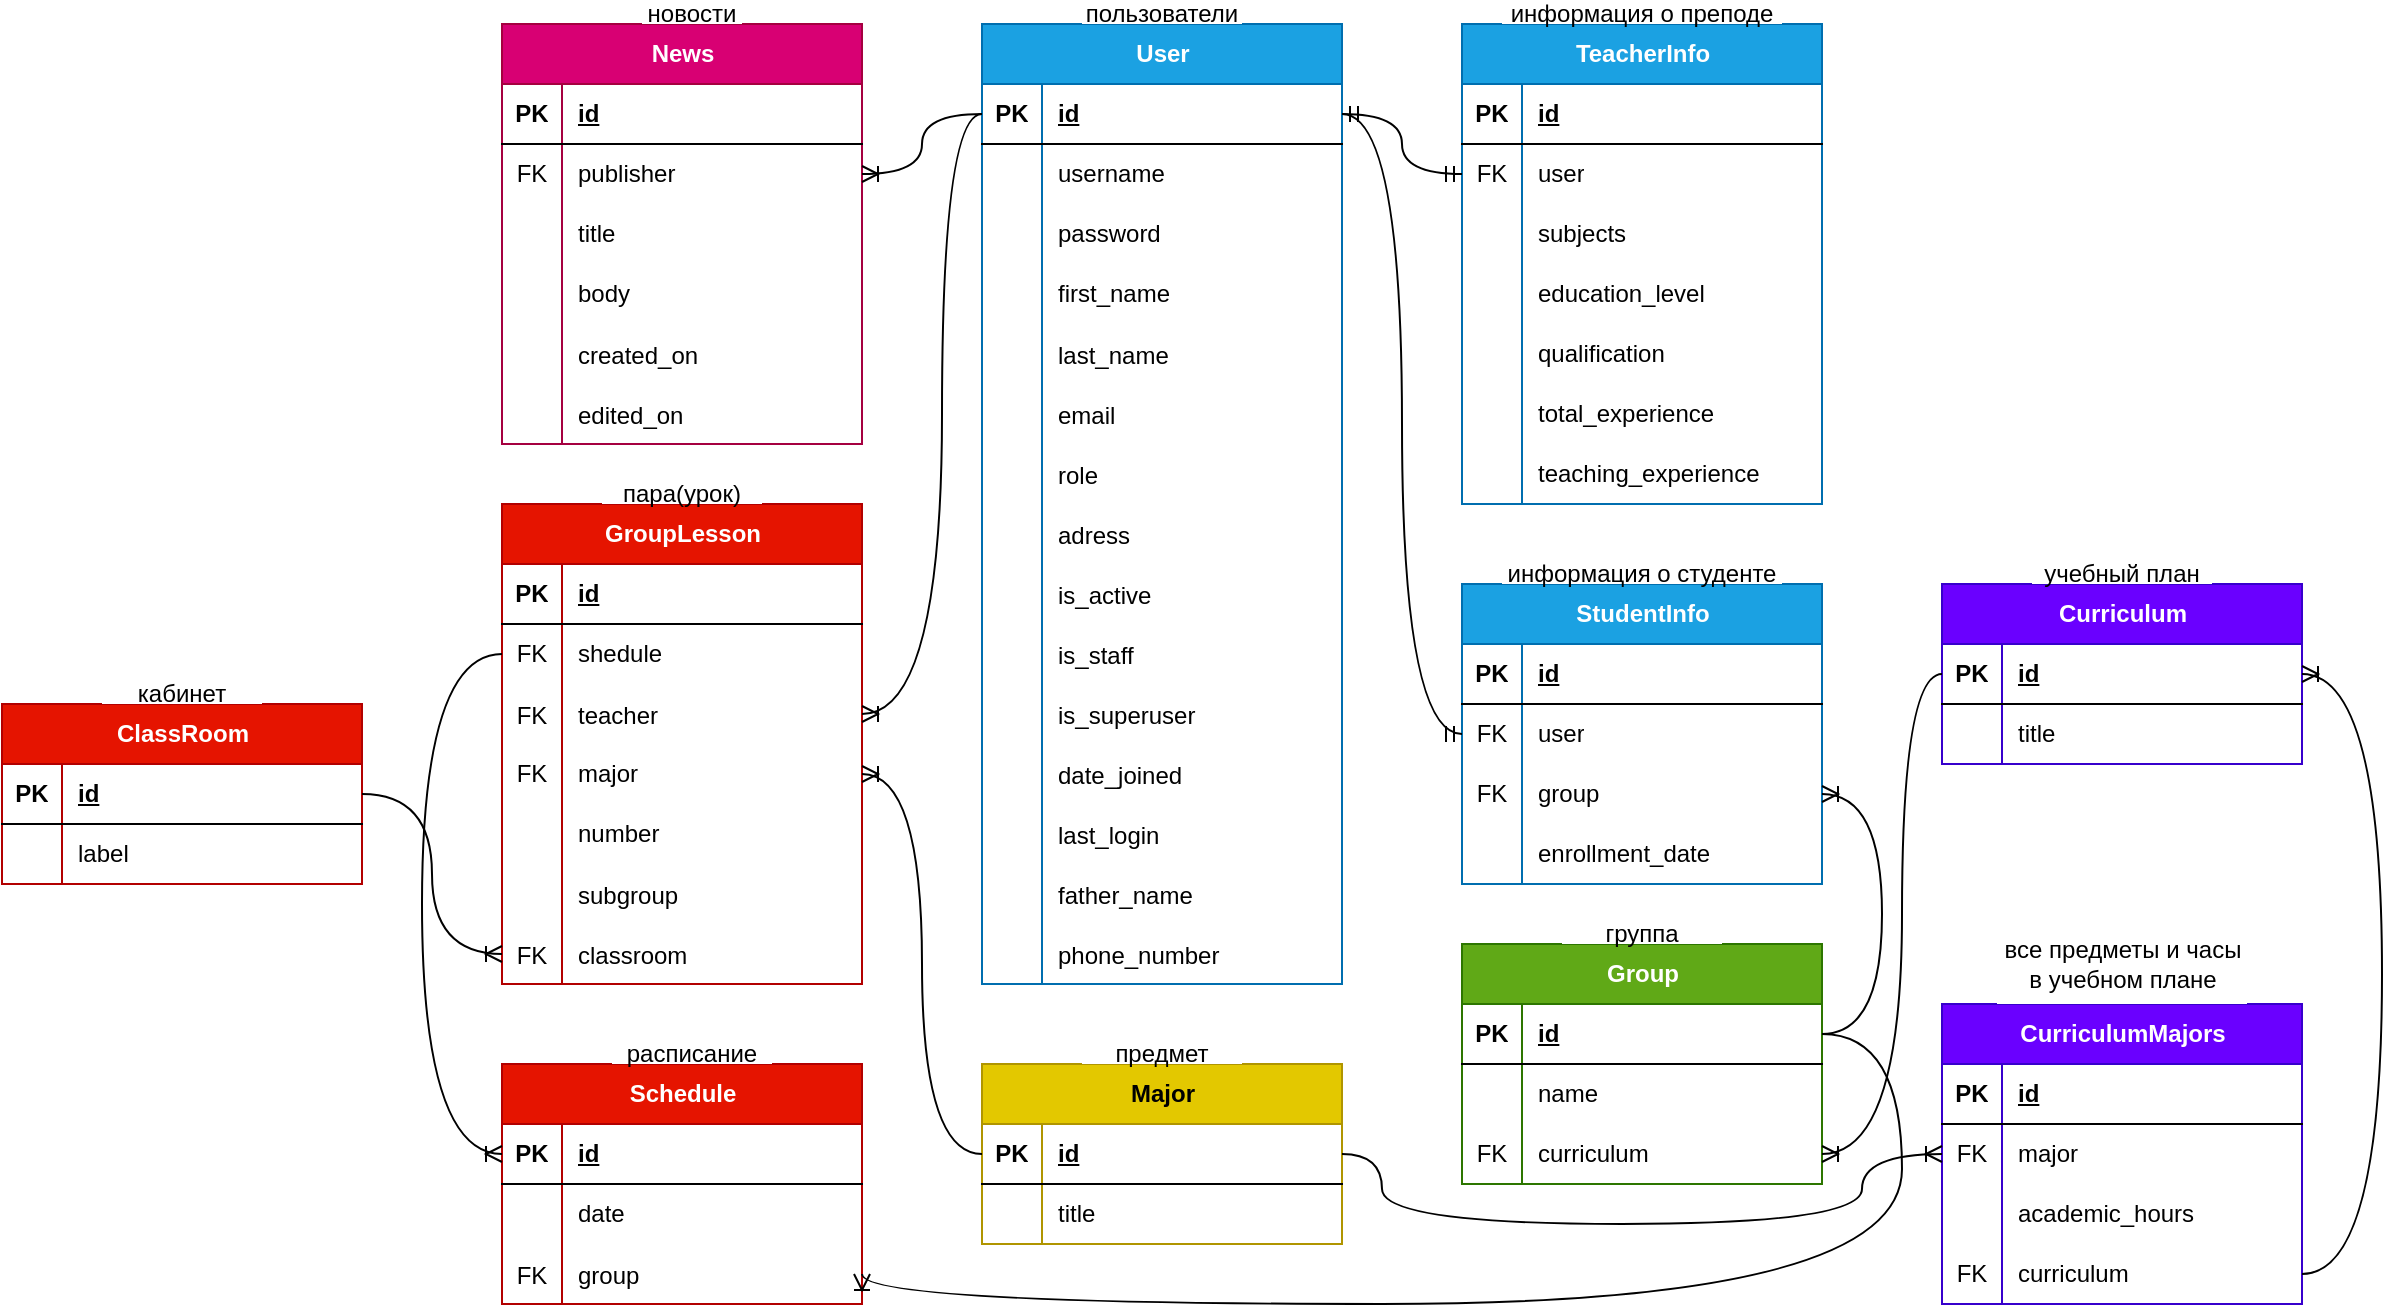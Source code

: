 <mxfile version="26.0.16">
  <diagram name="Страница — 1" id="OboTf6FdKIAfxcBiKq9w">
    <mxGraphModel dx="2074" dy="659" grid="1" gridSize="10" guides="1" tooltips="1" connect="1" arrows="1" fold="1" page="1" pageScale="1" pageWidth="827" pageHeight="1169" math="0" shadow="0">
      <root>
        <mxCell id="0" />
        <mxCell id="1" parent="0" />
        <mxCell id="WoGr3U05z-3-BIguTOrU-1" value="User" style="shape=table;startSize=30;container=1;collapsible=1;childLayout=tableLayout;fixedRows=1;rowLines=0;fontStyle=1;align=center;resizeLast=1;html=1;fillColor=#1ba1e2;fontColor=#ffffff;strokeColor=#006EAF;" parent="1" vertex="1">
          <mxGeometry x="240" y="40" width="180" height="480" as="geometry" />
        </mxCell>
        <mxCell id="WoGr3U05z-3-BIguTOrU-2" value="" style="shape=tableRow;horizontal=0;startSize=0;swimlaneHead=0;swimlaneBody=0;fillColor=none;collapsible=0;dropTarget=0;points=[[0,0.5],[1,0.5]];portConstraint=eastwest;top=0;left=0;right=0;bottom=1;" parent="WoGr3U05z-3-BIguTOrU-1" vertex="1">
          <mxGeometry y="30" width="180" height="30" as="geometry" />
        </mxCell>
        <mxCell id="WoGr3U05z-3-BIguTOrU-3" value="PK" style="shape=partialRectangle;connectable=0;fillColor=none;top=0;left=0;bottom=0;right=0;fontStyle=1;overflow=hidden;whiteSpace=wrap;html=1;" parent="WoGr3U05z-3-BIguTOrU-2" vertex="1">
          <mxGeometry width="30" height="30" as="geometry">
            <mxRectangle width="30" height="30" as="alternateBounds" />
          </mxGeometry>
        </mxCell>
        <mxCell id="WoGr3U05z-3-BIguTOrU-4" value="id" style="shape=partialRectangle;connectable=0;fillColor=none;top=0;left=0;bottom=0;right=0;align=left;spacingLeft=6;fontStyle=5;overflow=hidden;whiteSpace=wrap;html=1;" parent="WoGr3U05z-3-BIguTOrU-2" vertex="1">
          <mxGeometry x="30" width="150" height="30" as="geometry">
            <mxRectangle width="150" height="30" as="alternateBounds" />
          </mxGeometry>
        </mxCell>
        <mxCell id="WoGr3U05z-3-BIguTOrU-5" value="" style="shape=tableRow;horizontal=0;startSize=0;swimlaneHead=0;swimlaneBody=0;fillColor=none;collapsible=0;dropTarget=0;points=[[0,0.5],[1,0.5]];portConstraint=eastwest;top=0;left=0;right=0;bottom=0;" parent="WoGr3U05z-3-BIguTOrU-1" vertex="1">
          <mxGeometry y="60" width="180" height="30" as="geometry" />
        </mxCell>
        <mxCell id="WoGr3U05z-3-BIguTOrU-6" value="" style="shape=partialRectangle;connectable=0;fillColor=none;top=0;left=0;bottom=0;right=0;editable=1;overflow=hidden;whiteSpace=wrap;html=1;" parent="WoGr3U05z-3-BIguTOrU-5" vertex="1">
          <mxGeometry width="30" height="30" as="geometry">
            <mxRectangle width="30" height="30" as="alternateBounds" />
          </mxGeometry>
        </mxCell>
        <mxCell id="WoGr3U05z-3-BIguTOrU-7" value="username" style="shape=partialRectangle;connectable=0;fillColor=none;top=0;left=0;bottom=0;right=0;align=left;spacingLeft=6;overflow=hidden;whiteSpace=wrap;html=1;" parent="WoGr3U05z-3-BIguTOrU-5" vertex="1">
          <mxGeometry x="30" width="150" height="30" as="geometry">
            <mxRectangle width="150" height="30" as="alternateBounds" />
          </mxGeometry>
        </mxCell>
        <mxCell id="WoGr3U05z-3-BIguTOrU-8" value="" style="shape=tableRow;horizontal=0;startSize=0;swimlaneHead=0;swimlaneBody=0;fillColor=none;collapsible=0;dropTarget=0;points=[[0,0.5],[1,0.5]];portConstraint=eastwest;top=0;left=0;right=0;bottom=0;" parent="WoGr3U05z-3-BIguTOrU-1" vertex="1">
          <mxGeometry y="90" width="180" height="30" as="geometry" />
        </mxCell>
        <mxCell id="WoGr3U05z-3-BIguTOrU-9" value="" style="shape=partialRectangle;connectable=0;fillColor=none;top=0;left=0;bottom=0;right=0;editable=1;overflow=hidden;whiteSpace=wrap;html=1;" parent="WoGr3U05z-3-BIguTOrU-8" vertex="1">
          <mxGeometry width="30" height="30" as="geometry">
            <mxRectangle width="30" height="30" as="alternateBounds" />
          </mxGeometry>
        </mxCell>
        <mxCell id="WoGr3U05z-3-BIguTOrU-10" value="password" style="shape=partialRectangle;connectable=0;fillColor=none;top=0;left=0;bottom=0;right=0;align=left;spacingLeft=6;overflow=hidden;whiteSpace=wrap;html=1;" parent="WoGr3U05z-3-BIguTOrU-8" vertex="1">
          <mxGeometry x="30" width="150" height="30" as="geometry">
            <mxRectangle width="150" height="30" as="alternateBounds" />
          </mxGeometry>
        </mxCell>
        <mxCell id="WoGr3U05z-3-BIguTOrU-11" value="" style="shape=tableRow;horizontal=0;startSize=0;swimlaneHead=0;swimlaneBody=0;fillColor=none;collapsible=0;dropTarget=0;points=[[0,0.5],[1,0.5]];portConstraint=eastwest;top=0;left=0;right=0;bottom=0;" parent="WoGr3U05z-3-BIguTOrU-1" vertex="1">
          <mxGeometry y="120" width="180" height="30" as="geometry" />
        </mxCell>
        <mxCell id="WoGr3U05z-3-BIguTOrU-12" value="" style="shape=partialRectangle;connectable=0;fillColor=none;top=0;left=0;bottom=0;right=0;editable=1;overflow=hidden;whiteSpace=wrap;html=1;" parent="WoGr3U05z-3-BIguTOrU-11" vertex="1">
          <mxGeometry width="30" height="30" as="geometry">
            <mxRectangle width="30" height="30" as="alternateBounds" />
          </mxGeometry>
        </mxCell>
        <mxCell id="WoGr3U05z-3-BIguTOrU-13" value="first_name" style="shape=partialRectangle;connectable=0;fillColor=none;top=0;left=0;bottom=0;right=0;align=left;spacingLeft=6;overflow=hidden;whiteSpace=wrap;html=1;" parent="WoGr3U05z-3-BIguTOrU-11" vertex="1">
          <mxGeometry x="30" width="150" height="30" as="geometry">
            <mxRectangle width="150" height="30" as="alternateBounds" />
          </mxGeometry>
        </mxCell>
        <mxCell id="WoGr3U05z-3-BIguTOrU-27" value="" style="shape=tableRow;horizontal=0;startSize=0;swimlaneHead=0;swimlaneBody=0;fillColor=none;collapsible=0;dropTarget=0;points=[[0,0.5],[1,0.5]];portConstraint=eastwest;top=0;left=0;right=0;bottom=0;" parent="WoGr3U05z-3-BIguTOrU-1" vertex="1">
          <mxGeometry y="150" width="180" height="30" as="geometry" />
        </mxCell>
        <mxCell id="WoGr3U05z-3-BIguTOrU-28" value="" style="shape=partialRectangle;connectable=0;fillColor=none;top=0;left=0;bottom=0;right=0;editable=1;overflow=hidden;" parent="WoGr3U05z-3-BIguTOrU-27" vertex="1">
          <mxGeometry width="30" height="30" as="geometry">
            <mxRectangle width="30" height="30" as="alternateBounds" />
          </mxGeometry>
        </mxCell>
        <mxCell id="WoGr3U05z-3-BIguTOrU-29" value="last_name" style="shape=partialRectangle;connectable=0;fillColor=none;top=0;left=0;bottom=0;right=0;align=left;spacingLeft=6;overflow=hidden;" parent="WoGr3U05z-3-BIguTOrU-27" vertex="1">
          <mxGeometry x="30" width="150" height="30" as="geometry">
            <mxRectangle width="150" height="30" as="alternateBounds" />
          </mxGeometry>
        </mxCell>
        <mxCell id="WoGr3U05z-3-BIguTOrU-30" value="" style="shape=tableRow;horizontal=0;startSize=0;swimlaneHead=0;swimlaneBody=0;fillColor=none;collapsible=0;dropTarget=0;points=[[0,0.5],[1,0.5]];portConstraint=eastwest;top=0;left=0;right=0;bottom=0;" parent="WoGr3U05z-3-BIguTOrU-1" vertex="1">
          <mxGeometry y="180" width="180" height="30" as="geometry" />
        </mxCell>
        <mxCell id="WoGr3U05z-3-BIguTOrU-31" value="" style="shape=partialRectangle;connectable=0;fillColor=none;top=0;left=0;bottom=0;right=0;editable=1;overflow=hidden;" parent="WoGr3U05z-3-BIguTOrU-30" vertex="1">
          <mxGeometry width="30" height="30" as="geometry">
            <mxRectangle width="30" height="30" as="alternateBounds" />
          </mxGeometry>
        </mxCell>
        <mxCell id="WoGr3U05z-3-BIguTOrU-32" value="email" style="shape=partialRectangle;connectable=0;fillColor=none;top=0;left=0;bottom=0;right=0;align=left;spacingLeft=6;overflow=hidden;" parent="WoGr3U05z-3-BIguTOrU-30" vertex="1">
          <mxGeometry x="30" width="150" height="30" as="geometry">
            <mxRectangle width="150" height="30" as="alternateBounds" />
          </mxGeometry>
        </mxCell>
        <mxCell id="WoGr3U05z-3-BIguTOrU-33" value="" style="shape=tableRow;horizontal=0;startSize=0;swimlaneHead=0;swimlaneBody=0;fillColor=none;collapsible=0;dropTarget=0;points=[[0,0.5],[1,0.5]];portConstraint=eastwest;top=0;left=0;right=0;bottom=0;" parent="WoGr3U05z-3-BIguTOrU-1" vertex="1">
          <mxGeometry y="210" width="180" height="30" as="geometry" />
        </mxCell>
        <mxCell id="WoGr3U05z-3-BIguTOrU-34" value="" style="shape=partialRectangle;connectable=0;fillColor=none;top=0;left=0;bottom=0;right=0;editable=1;overflow=hidden;" parent="WoGr3U05z-3-BIguTOrU-33" vertex="1">
          <mxGeometry width="30" height="30" as="geometry">
            <mxRectangle width="30" height="30" as="alternateBounds" />
          </mxGeometry>
        </mxCell>
        <mxCell id="WoGr3U05z-3-BIguTOrU-35" value="role" style="shape=partialRectangle;connectable=0;fillColor=none;top=0;left=0;bottom=0;right=0;align=left;spacingLeft=6;overflow=hidden;" parent="WoGr3U05z-3-BIguTOrU-33" vertex="1">
          <mxGeometry x="30" width="150" height="30" as="geometry">
            <mxRectangle width="150" height="30" as="alternateBounds" />
          </mxGeometry>
        </mxCell>
        <mxCell id="WoGr3U05z-3-BIguTOrU-36" value="" style="shape=tableRow;horizontal=0;startSize=0;swimlaneHead=0;swimlaneBody=0;fillColor=none;collapsible=0;dropTarget=0;points=[[0,0.5],[1,0.5]];portConstraint=eastwest;top=0;left=0;right=0;bottom=0;" parent="WoGr3U05z-3-BIguTOrU-1" vertex="1">
          <mxGeometry y="240" width="180" height="30" as="geometry" />
        </mxCell>
        <mxCell id="WoGr3U05z-3-BIguTOrU-37" value="" style="shape=partialRectangle;connectable=0;fillColor=none;top=0;left=0;bottom=0;right=0;editable=1;overflow=hidden;" parent="WoGr3U05z-3-BIguTOrU-36" vertex="1">
          <mxGeometry width="30" height="30" as="geometry">
            <mxRectangle width="30" height="30" as="alternateBounds" />
          </mxGeometry>
        </mxCell>
        <mxCell id="WoGr3U05z-3-BIguTOrU-38" value="adress" style="shape=partialRectangle;connectable=0;fillColor=none;top=0;left=0;bottom=0;right=0;align=left;spacingLeft=6;overflow=hidden;" parent="WoGr3U05z-3-BIguTOrU-36" vertex="1">
          <mxGeometry x="30" width="150" height="30" as="geometry">
            <mxRectangle width="150" height="30" as="alternateBounds" />
          </mxGeometry>
        </mxCell>
        <mxCell id="WoGr3U05z-3-BIguTOrU-72" value="" style="shape=tableRow;horizontal=0;startSize=0;swimlaneHead=0;swimlaneBody=0;fillColor=none;collapsible=0;dropTarget=0;points=[[0,0.5],[1,0.5]];portConstraint=eastwest;top=0;left=0;right=0;bottom=0;" parent="WoGr3U05z-3-BIguTOrU-1" vertex="1">
          <mxGeometry y="270" width="180" height="30" as="geometry" />
        </mxCell>
        <mxCell id="WoGr3U05z-3-BIguTOrU-73" value="" style="shape=partialRectangle;connectable=0;fillColor=none;top=0;left=0;bottom=0;right=0;editable=1;overflow=hidden;" parent="WoGr3U05z-3-BIguTOrU-72" vertex="1">
          <mxGeometry width="30" height="30" as="geometry">
            <mxRectangle width="30" height="30" as="alternateBounds" />
          </mxGeometry>
        </mxCell>
        <mxCell id="WoGr3U05z-3-BIguTOrU-74" value="is_active" style="shape=partialRectangle;connectable=0;fillColor=none;top=0;left=0;bottom=0;right=0;align=left;spacingLeft=6;overflow=hidden;" parent="WoGr3U05z-3-BIguTOrU-72" vertex="1">
          <mxGeometry x="30" width="150" height="30" as="geometry">
            <mxRectangle width="150" height="30" as="alternateBounds" />
          </mxGeometry>
        </mxCell>
        <mxCell id="WoGr3U05z-3-BIguTOrU-75" value="" style="shape=tableRow;horizontal=0;startSize=0;swimlaneHead=0;swimlaneBody=0;fillColor=none;collapsible=0;dropTarget=0;points=[[0,0.5],[1,0.5]];portConstraint=eastwest;top=0;left=0;right=0;bottom=0;" parent="WoGr3U05z-3-BIguTOrU-1" vertex="1">
          <mxGeometry y="300" width="180" height="30" as="geometry" />
        </mxCell>
        <mxCell id="WoGr3U05z-3-BIguTOrU-76" value="" style="shape=partialRectangle;connectable=0;fillColor=none;top=0;left=0;bottom=0;right=0;editable=1;overflow=hidden;" parent="WoGr3U05z-3-BIguTOrU-75" vertex="1">
          <mxGeometry width="30" height="30" as="geometry">
            <mxRectangle width="30" height="30" as="alternateBounds" />
          </mxGeometry>
        </mxCell>
        <mxCell id="WoGr3U05z-3-BIguTOrU-77" value="is_staff" style="shape=partialRectangle;connectable=0;fillColor=none;top=0;left=0;bottom=0;right=0;align=left;spacingLeft=6;overflow=hidden;" parent="WoGr3U05z-3-BIguTOrU-75" vertex="1">
          <mxGeometry x="30" width="150" height="30" as="geometry">
            <mxRectangle width="150" height="30" as="alternateBounds" />
          </mxGeometry>
        </mxCell>
        <mxCell id="WoGr3U05z-3-BIguTOrU-78" value="" style="shape=tableRow;horizontal=0;startSize=0;swimlaneHead=0;swimlaneBody=0;fillColor=none;collapsible=0;dropTarget=0;points=[[0,0.5],[1,0.5]];portConstraint=eastwest;top=0;left=0;right=0;bottom=0;" parent="WoGr3U05z-3-BIguTOrU-1" vertex="1">
          <mxGeometry y="330" width="180" height="30" as="geometry" />
        </mxCell>
        <mxCell id="WoGr3U05z-3-BIguTOrU-79" value="" style="shape=partialRectangle;connectable=0;fillColor=none;top=0;left=0;bottom=0;right=0;editable=1;overflow=hidden;" parent="WoGr3U05z-3-BIguTOrU-78" vertex="1">
          <mxGeometry width="30" height="30" as="geometry">
            <mxRectangle width="30" height="30" as="alternateBounds" />
          </mxGeometry>
        </mxCell>
        <mxCell id="WoGr3U05z-3-BIguTOrU-80" value="is_superuser" style="shape=partialRectangle;connectable=0;fillColor=none;top=0;left=0;bottom=0;right=0;align=left;spacingLeft=6;overflow=hidden;" parent="WoGr3U05z-3-BIguTOrU-78" vertex="1">
          <mxGeometry x="30" width="150" height="30" as="geometry">
            <mxRectangle width="150" height="30" as="alternateBounds" />
          </mxGeometry>
        </mxCell>
        <mxCell id="WoGr3U05z-3-BIguTOrU-84" value="" style="shape=tableRow;horizontal=0;startSize=0;swimlaneHead=0;swimlaneBody=0;fillColor=none;collapsible=0;dropTarget=0;points=[[0,0.5],[1,0.5]];portConstraint=eastwest;top=0;left=0;right=0;bottom=0;" parent="WoGr3U05z-3-BIguTOrU-1" vertex="1">
          <mxGeometry y="360" width="180" height="30" as="geometry" />
        </mxCell>
        <mxCell id="WoGr3U05z-3-BIguTOrU-85" value="" style="shape=partialRectangle;connectable=0;fillColor=none;top=0;left=0;bottom=0;right=0;editable=1;overflow=hidden;" parent="WoGr3U05z-3-BIguTOrU-84" vertex="1">
          <mxGeometry width="30" height="30" as="geometry">
            <mxRectangle width="30" height="30" as="alternateBounds" />
          </mxGeometry>
        </mxCell>
        <mxCell id="WoGr3U05z-3-BIguTOrU-86" value="date_joined" style="shape=partialRectangle;connectable=0;fillColor=none;top=0;left=0;bottom=0;right=0;align=left;spacingLeft=6;overflow=hidden;" parent="WoGr3U05z-3-BIguTOrU-84" vertex="1">
          <mxGeometry x="30" width="150" height="30" as="geometry">
            <mxRectangle width="150" height="30" as="alternateBounds" />
          </mxGeometry>
        </mxCell>
        <mxCell id="WoGr3U05z-3-BIguTOrU-87" value="" style="shape=tableRow;horizontal=0;startSize=0;swimlaneHead=0;swimlaneBody=0;fillColor=none;collapsible=0;dropTarget=0;points=[[0,0.5],[1,0.5]];portConstraint=eastwest;top=0;left=0;right=0;bottom=0;" parent="WoGr3U05z-3-BIguTOrU-1" vertex="1">
          <mxGeometry y="390" width="180" height="30" as="geometry" />
        </mxCell>
        <mxCell id="WoGr3U05z-3-BIguTOrU-88" value="" style="shape=partialRectangle;connectable=0;fillColor=none;top=0;left=0;bottom=0;right=0;editable=1;overflow=hidden;" parent="WoGr3U05z-3-BIguTOrU-87" vertex="1">
          <mxGeometry width="30" height="30" as="geometry">
            <mxRectangle width="30" height="30" as="alternateBounds" />
          </mxGeometry>
        </mxCell>
        <mxCell id="WoGr3U05z-3-BIguTOrU-89" value="last_login" style="shape=partialRectangle;connectable=0;fillColor=none;top=0;left=0;bottom=0;right=0;align=left;spacingLeft=6;overflow=hidden;" parent="WoGr3U05z-3-BIguTOrU-87" vertex="1">
          <mxGeometry x="30" width="150" height="30" as="geometry">
            <mxRectangle width="150" height="30" as="alternateBounds" />
          </mxGeometry>
        </mxCell>
        <mxCell id="TV6G0hgaIzYW5ndaaARC-51" value="" style="shape=tableRow;horizontal=0;startSize=0;swimlaneHead=0;swimlaneBody=0;fillColor=none;collapsible=0;dropTarget=0;points=[[0,0.5],[1,0.5]];portConstraint=eastwest;top=0;left=0;right=0;bottom=0;" vertex="1" parent="WoGr3U05z-3-BIguTOrU-1">
          <mxGeometry y="420" width="180" height="30" as="geometry" />
        </mxCell>
        <mxCell id="TV6G0hgaIzYW5ndaaARC-52" value="" style="shape=partialRectangle;connectable=0;fillColor=none;top=0;left=0;bottom=0;right=0;editable=1;overflow=hidden;" vertex="1" parent="TV6G0hgaIzYW5ndaaARC-51">
          <mxGeometry width="30" height="30" as="geometry">
            <mxRectangle width="30" height="30" as="alternateBounds" />
          </mxGeometry>
        </mxCell>
        <mxCell id="TV6G0hgaIzYW5ndaaARC-53" value="father_name" style="shape=partialRectangle;connectable=0;fillColor=none;top=0;left=0;bottom=0;right=0;align=left;spacingLeft=6;overflow=hidden;" vertex="1" parent="TV6G0hgaIzYW5ndaaARC-51">
          <mxGeometry x="30" width="150" height="30" as="geometry">
            <mxRectangle width="150" height="30" as="alternateBounds" />
          </mxGeometry>
        </mxCell>
        <mxCell id="TV6G0hgaIzYW5ndaaARC-226" value="" style="shape=tableRow;horizontal=0;startSize=0;swimlaneHead=0;swimlaneBody=0;fillColor=none;collapsible=0;dropTarget=0;points=[[0,0.5],[1,0.5]];portConstraint=eastwest;top=0;left=0;right=0;bottom=0;" vertex="1" parent="WoGr3U05z-3-BIguTOrU-1">
          <mxGeometry y="450" width="180" height="30" as="geometry" />
        </mxCell>
        <mxCell id="TV6G0hgaIzYW5ndaaARC-227" value="" style="shape=partialRectangle;connectable=0;fillColor=none;top=0;left=0;bottom=0;right=0;editable=1;overflow=hidden;" vertex="1" parent="TV6G0hgaIzYW5ndaaARC-226">
          <mxGeometry width="30" height="30" as="geometry">
            <mxRectangle width="30" height="30" as="alternateBounds" />
          </mxGeometry>
        </mxCell>
        <mxCell id="TV6G0hgaIzYW5ndaaARC-228" value="phone_number" style="shape=partialRectangle;connectable=0;fillColor=none;top=0;left=0;bottom=0;right=0;align=left;spacingLeft=6;overflow=hidden;" vertex="1" parent="TV6G0hgaIzYW5ndaaARC-226">
          <mxGeometry x="30" width="150" height="30" as="geometry">
            <mxRectangle width="150" height="30" as="alternateBounds" />
          </mxGeometry>
        </mxCell>
        <mxCell id="WoGr3U05z-3-BIguTOrU-42" value="Group" style="shape=table;startSize=30;container=1;collapsible=1;childLayout=tableLayout;fixedRows=1;rowLines=0;fontStyle=1;align=center;resizeLast=1;html=1;fillColor=#60a917;fontColor=#ffffff;strokeColor=#2D7600;" parent="1" vertex="1">
          <mxGeometry x="480" y="500" width="180" height="120.0" as="geometry" />
        </mxCell>
        <mxCell id="WoGr3U05z-3-BIguTOrU-43" value="" style="shape=tableRow;horizontal=0;startSize=0;swimlaneHead=0;swimlaneBody=0;fillColor=none;collapsible=0;dropTarget=0;points=[[0,0.5],[1,0.5]];portConstraint=eastwest;top=0;left=0;right=0;bottom=1;" parent="WoGr3U05z-3-BIguTOrU-42" vertex="1">
          <mxGeometry y="30" width="180" height="30" as="geometry" />
        </mxCell>
        <mxCell id="WoGr3U05z-3-BIguTOrU-44" value="PK" style="shape=partialRectangle;connectable=0;fillColor=none;top=0;left=0;bottom=0;right=0;fontStyle=1;overflow=hidden;whiteSpace=wrap;html=1;" parent="WoGr3U05z-3-BIguTOrU-43" vertex="1">
          <mxGeometry width="30" height="30" as="geometry">
            <mxRectangle width="30" height="30" as="alternateBounds" />
          </mxGeometry>
        </mxCell>
        <mxCell id="WoGr3U05z-3-BIguTOrU-45" value="id" style="shape=partialRectangle;connectable=0;fillColor=none;top=0;left=0;bottom=0;right=0;align=left;spacingLeft=6;fontStyle=5;overflow=hidden;whiteSpace=wrap;html=1;" parent="WoGr3U05z-3-BIguTOrU-43" vertex="1">
          <mxGeometry x="30" width="150" height="30" as="geometry">
            <mxRectangle width="150" height="30" as="alternateBounds" />
          </mxGeometry>
        </mxCell>
        <mxCell id="WoGr3U05z-3-BIguTOrU-46" value="" style="shape=tableRow;horizontal=0;startSize=0;swimlaneHead=0;swimlaneBody=0;fillColor=none;collapsible=0;dropTarget=0;points=[[0,0.5],[1,0.5]];portConstraint=eastwest;top=0;left=0;right=0;bottom=0;" parent="WoGr3U05z-3-BIguTOrU-42" vertex="1">
          <mxGeometry y="60" width="180" height="30" as="geometry" />
        </mxCell>
        <mxCell id="WoGr3U05z-3-BIguTOrU-47" value="" style="shape=partialRectangle;connectable=0;fillColor=none;top=0;left=0;bottom=0;right=0;editable=1;overflow=hidden;whiteSpace=wrap;html=1;" parent="WoGr3U05z-3-BIguTOrU-46" vertex="1">
          <mxGeometry width="30" height="30" as="geometry">
            <mxRectangle width="30" height="30" as="alternateBounds" />
          </mxGeometry>
        </mxCell>
        <mxCell id="WoGr3U05z-3-BIguTOrU-48" value="name&lt;span style=&quot;white-space: pre;&quot;&gt;&#x9;&lt;/span&gt;" style="shape=partialRectangle;connectable=0;fillColor=none;top=0;left=0;bottom=0;right=0;align=left;spacingLeft=6;overflow=hidden;whiteSpace=wrap;html=1;" parent="WoGr3U05z-3-BIguTOrU-46" vertex="1">
          <mxGeometry x="30" width="150" height="30" as="geometry">
            <mxRectangle width="150" height="30" as="alternateBounds" />
          </mxGeometry>
        </mxCell>
        <mxCell id="TV6G0hgaIzYW5ndaaARC-305" value="" style="shape=tableRow;horizontal=0;startSize=0;swimlaneHead=0;swimlaneBody=0;fillColor=none;collapsible=0;dropTarget=0;points=[[0,0.5],[1,0.5]];portConstraint=eastwest;top=0;left=0;right=0;bottom=0;" vertex="1" parent="WoGr3U05z-3-BIguTOrU-42">
          <mxGeometry y="90" width="180" height="30" as="geometry" />
        </mxCell>
        <mxCell id="TV6G0hgaIzYW5ndaaARC-306" value="FK" style="shape=partialRectangle;connectable=0;fillColor=none;top=0;left=0;bottom=0;right=0;editable=1;overflow=hidden;whiteSpace=wrap;html=1;" vertex="1" parent="TV6G0hgaIzYW5ndaaARC-305">
          <mxGeometry width="30" height="30" as="geometry">
            <mxRectangle width="30" height="30" as="alternateBounds" />
          </mxGeometry>
        </mxCell>
        <mxCell id="TV6G0hgaIzYW5ndaaARC-307" value="curriculum" style="shape=partialRectangle;connectable=0;fillColor=none;top=0;left=0;bottom=0;right=0;align=left;spacingLeft=6;overflow=hidden;whiteSpace=wrap;html=1;" vertex="1" parent="TV6G0hgaIzYW5ndaaARC-305">
          <mxGeometry x="30" width="150" height="30" as="geometry">
            <mxRectangle width="150" height="30" as="alternateBounds" />
          </mxGeometry>
        </mxCell>
        <mxCell id="WoGr3U05z-3-BIguTOrU-90" value="News" style="shape=table;startSize=30;container=1;collapsible=1;childLayout=tableLayout;fixedRows=1;rowLines=0;fontStyle=1;align=center;resizeLast=1;html=1;fillColor=#d80073;fontColor=#ffffff;strokeColor=#A50040;" parent="1" vertex="1">
          <mxGeometry y="40" width="180" height="210" as="geometry" />
        </mxCell>
        <mxCell id="WoGr3U05z-3-BIguTOrU-91" value="" style="shape=tableRow;horizontal=0;startSize=0;swimlaneHead=0;swimlaneBody=0;fillColor=none;collapsible=0;dropTarget=0;points=[[0,0.5],[1,0.5]];portConstraint=eastwest;top=0;left=0;right=0;bottom=1;" parent="WoGr3U05z-3-BIguTOrU-90" vertex="1">
          <mxGeometry y="30" width="180" height="30" as="geometry" />
        </mxCell>
        <mxCell id="WoGr3U05z-3-BIguTOrU-92" value="PK" style="shape=partialRectangle;connectable=0;fillColor=none;top=0;left=0;bottom=0;right=0;fontStyle=1;overflow=hidden;whiteSpace=wrap;html=1;" parent="WoGr3U05z-3-BIguTOrU-91" vertex="1">
          <mxGeometry width="30" height="30" as="geometry">
            <mxRectangle width="30" height="30" as="alternateBounds" />
          </mxGeometry>
        </mxCell>
        <mxCell id="WoGr3U05z-3-BIguTOrU-93" value="id" style="shape=partialRectangle;connectable=0;fillColor=none;top=0;left=0;bottom=0;right=0;align=left;spacingLeft=6;fontStyle=5;overflow=hidden;whiteSpace=wrap;html=1;" parent="WoGr3U05z-3-BIguTOrU-91" vertex="1">
          <mxGeometry x="30" width="150" height="30" as="geometry">
            <mxRectangle width="150" height="30" as="alternateBounds" />
          </mxGeometry>
        </mxCell>
        <mxCell id="WoGr3U05z-3-BIguTOrU-94" value="" style="shape=tableRow;horizontal=0;startSize=0;swimlaneHead=0;swimlaneBody=0;fillColor=none;collapsible=0;dropTarget=0;points=[[0,0.5],[1,0.5]];portConstraint=eastwest;top=0;left=0;right=0;bottom=0;" parent="WoGr3U05z-3-BIguTOrU-90" vertex="1">
          <mxGeometry y="60" width="180" height="30" as="geometry" />
        </mxCell>
        <mxCell id="WoGr3U05z-3-BIguTOrU-95" value="FK" style="shape=partialRectangle;connectable=0;fillColor=none;top=0;left=0;bottom=0;right=0;editable=1;overflow=hidden;whiteSpace=wrap;html=1;" parent="WoGr3U05z-3-BIguTOrU-94" vertex="1">
          <mxGeometry width="30" height="30" as="geometry">
            <mxRectangle width="30" height="30" as="alternateBounds" />
          </mxGeometry>
        </mxCell>
        <mxCell id="WoGr3U05z-3-BIguTOrU-96" value="publisher" style="shape=partialRectangle;connectable=0;fillColor=none;top=0;left=0;bottom=0;right=0;align=left;spacingLeft=6;overflow=hidden;whiteSpace=wrap;html=1;" parent="WoGr3U05z-3-BIguTOrU-94" vertex="1">
          <mxGeometry x="30" width="150" height="30" as="geometry">
            <mxRectangle width="150" height="30" as="alternateBounds" />
          </mxGeometry>
        </mxCell>
        <mxCell id="WoGr3U05z-3-BIguTOrU-97" value="" style="shape=tableRow;horizontal=0;startSize=0;swimlaneHead=0;swimlaneBody=0;fillColor=none;collapsible=0;dropTarget=0;points=[[0,0.5],[1,0.5]];portConstraint=eastwest;top=0;left=0;right=0;bottom=0;" parent="WoGr3U05z-3-BIguTOrU-90" vertex="1">
          <mxGeometry y="90" width="180" height="30" as="geometry" />
        </mxCell>
        <mxCell id="WoGr3U05z-3-BIguTOrU-98" value="" style="shape=partialRectangle;connectable=0;fillColor=none;top=0;left=0;bottom=0;right=0;editable=1;overflow=hidden;whiteSpace=wrap;html=1;" parent="WoGr3U05z-3-BIguTOrU-97" vertex="1">
          <mxGeometry width="30" height="30" as="geometry">
            <mxRectangle width="30" height="30" as="alternateBounds" />
          </mxGeometry>
        </mxCell>
        <mxCell id="WoGr3U05z-3-BIguTOrU-99" value="title" style="shape=partialRectangle;connectable=0;fillColor=none;top=0;left=0;bottom=0;right=0;align=left;spacingLeft=6;overflow=hidden;whiteSpace=wrap;html=1;" parent="WoGr3U05z-3-BIguTOrU-97" vertex="1">
          <mxGeometry x="30" width="150" height="30" as="geometry">
            <mxRectangle width="150" height="30" as="alternateBounds" />
          </mxGeometry>
        </mxCell>
        <mxCell id="WoGr3U05z-3-BIguTOrU-100" value="" style="shape=tableRow;horizontal=0;startSize=0;swimlaneHead=0;swimlaneBody=0;fillColor=none;collapsible=0;dropTarget=0;points=[[0,0.5],[1,0.5]];portConstraint=eastwest;top=0;left=0;right=0;bottom=0;" parent="WoGr3U05z-3-BIguTOrU-90" vertex="1">
          <mxGeometry y="120" width="180" height="30" as="geometry" />
        </mxCell>
        <mxCell id="WoGr3U05z-3-BIguTOrU-101" value="" style="shape=partialRectangle;connectable=0;fillColor=none;top=0;left=0;bottom=0;right=0;editable=1;overflow=hidden;whiteSpace=wrap;html=1;" parent="WoGr3U05z-3-BIguTOrU-100" vertex="1">
          <mxGeometry width="30" height="30" as="geometry">
            <mxRectangle width="30" height="30" as="alternateBounds" />
          </mxGeometry>
        </mxCell>
        <mxCell id="WoGr3U05z-3-BIguTOrU-102" value="body" style="shape=partialRectangle;connectable=0;fillColor=none;top=0;left=0;bottom=0;right=0;align=left;spacingLeft=6;overflow=hidden;whiteSpace=wrap;html=1;" parent="WoGr3U05z-3-BIguTOrU-100" vertex="1">
          <mxGeometry x="30" width="150" height="30" as="geometry">
            <mxRectangle width="150" height="30" as="alternateBounds" />
          </mxGeometry>
        </mxCell>
        <mxCell id="WoGr3U05z-3-BIguTOrU-103" value="" style="shape=tableRow;horizontal=0;startSize=0;swimlaneHead=0;swimlaneBody=0;fillColor=none;collapsible=0;dropTarget=0;points=[[0,0.5],[1,0.5]];portConstraint=eastwest;top=0;left=0;right=0;bottom=0;" parent="WoGr3U05z-3-BIguTOrU-90" vertex="1">
          <mxGeometry y="150" width="180" height="30" as="geometry" />
        </mxCell>
        <mxCell id="WoGr3U05z-3-BIguTOrU-104" value="" style="shape=partialRectangle;connectable=0;fillColor=none;top=0;left=0;bottom=0;right=0;editable=1;overflow=hidden;" parent="WoGr3U05z-3-BIguTOrU-103" vertex="1">
          <mxGeometry width="30" height="30" as="geometry">
            <mxRectangle width="30" height="30" as="alternateBounds" />
          </mxGeometry>
        </mxCell>
        <mxCell id="WoGr3U05z-3-BIguTOrU-105" value="created_on" style="shape=partialRectangle;connectable=0;fillColor=none;top=0;left=0;bottom=0;right=0;align=left;spacingLeft=6;overflow=hidden;" parent="WoGr3U05z-3-BIguTOrU-103" vertex="1">
          <mxGeometry x="30" width="150" height="30" as="geometry">
            <mxRectangle width="150" height="30" as="alternateBounds" />
          </mxGeometry>
        </mxCell>
        <mxCell id="WoGr3U05z-3-BIguTOrU-106" value="" style="shape=tableRow;horizontal=0;startSize=0;swimlaneHead=0;swimlaneBody=0;fillColor=none;collapsible=0;dropTarget=0;points=[[0,0.5],[1,0.5]];portConstraint=eastwest;top=0;left=0;right=0;bottom=0;" parent="WoGr3U05z-3-BIguTOrU-90" vertex="1">
          <mxGeometry y="180" width="180" height="30" as="geometry" />
        </mxCell>
        <mxCell id="WoGr3U05z-3-BIguTOrU-107" value="" style="shape=partialRectangle;connectable=0;fillColor=none;top=0;left=0;bottom=0;right=0;editable=1;overflow=hidden;" parent="WoGr3U05z-3-BIguTOrU-106" vertex="1">
          <mxGeometry width="30" height="30" as="geometry">
            <mxRectangle width="30" height="30" as="alternateBounds" />
          </mxGeometry>
        </mxCell>
        <mxCell id="WoGr3U05z-3-BIguTOrU-108" value="edited_on" style="shape=partialRectangle;connectable=0;fillColor=none;top=0;left=0;bottom=0;right=0;align=left;spacingLeft=6;overflow=hidden;" parent="WoGr3U05z-3-BIguTOrU-106" vertex="1">
          <mxGeometry x="30" width="150" height="30" as="geometry">
            <mxRectangle width="150" height="30" as="alternateBounds" />
          </mxGeometry>
        </mxCell>
        <mxCell id="-UsAnKUUNsA_pTMBHW5t-14" value="" style="edgeStyle=orthogonalEdgeStyle;fontSize=12;html=1;endArrow=ERoneToMany;rounded=0;exitX=0;exitY=0.5;exitDx=0;exitDy=0;entryX=1;entryY=0.5;entryDx=0;entryDy=0;curved=1;" parent="1" source="WoGr3U05z-3-BIguTOrU-2" target="WoGr3U05z-3-BIguTOrU-94" edge="1">
          <mxGeometry width="100" height="100" relative="1" as="geometry">
            <mxPoint x="490" y="390" as="sourcePoint" />
            <mxPoint x="590" y="290" as="targetPoint" />
          </mxGeometry>
        </mxCell>
        <mxCell id="sFUshMTgX7SWt_EB1Gr2-1" value="Major" style="shape=table;startSize=30;container=1;collapsible=1;childLayout=tableLayout;fixedRows=1;rowLines=0;fontStyle=1;align=center;resizeLast=1;html=1;fillColor=#e3c800;fontColor=#000000;strokeColor=#B09500;" parent="1" vertex="1">
          <mxGeometry x="240" y="560" width="180" height="90" as="geometry" />
        </mxCell>
        <mxCell id="sFUshMTgX7SWt_EB1Gr2-2" value="" style="shape=tableRow;horizontal=0;startSize=0;swimlaneHead=0;swimlaneBody=0;fillColor=none;collapsible=0;dropTarget=0;points=[[0,0.5],[1,0.5]];portConstraint=eastwest;top=0;left=0;right=0;bottom=1;" parent="sFUshMTgX7SWt_EB1Gr2-1" vertex="1">
          <mxGeometry y="30" width="180" height="30" as="geometry" />
        </mxCell>
        <mxCell id="sFUshMTgX7SWt_EB1Gr2-3" value="PK" style="shape=partialRectangle;connectable=0;fillColor=none;top=0;left=0;bottom=0;right=0;fontStyle=1;overflow=hidden;whiteSpace=wrap;html=1;" parent="sFUshMTgX7SWt_EB1Gr2-2" vertex="1">
          <mxGeometry width="30" height="30" as="geometry">
            <mxRectangle width="30" height="30" as="alternateBounds" />
          </mxGeometry>
        </mxCell>
        <mxCell id="sFUshMTgX7SWt_EB1Gr2-4" value="id" style="shape=partialRectangle;connectable=0;fillColor=none;top=0;left=0;bottom=0;right=0;align=left;spacingLeft=6;fontStyle=5;overflow=hidden;whiteSpace=wrap;html=1;" parent="sFUshMTgX7SWt_EB1Gr2-2" vertex="1">
          <mxGeometry x="30" width="150" height="30" as="geometry">
            <mxRectangle width="150" height="30" as="alternateBounds" />
          </mxGeometry>
        </mxCell>
        <mxCell id="sFUshMTgX7SWt_EB1Gr2-5" value="" style="shape=tableRow;horizontal=0;startSize=0;swimlaneHead=0;swimlaneBody=0;fillColor=none;collapsible=0;dropTarget=0;points=[[0,0.5],[1,0.5]];portConstraint=eastwest;top=0;left=0;right=0;bottom=0;" parent="sFUshMTgX7SWt_EB1Gr2-1" vertex="1">
          <mxGeometry y="60" width="180" height="30" as="geometry" />
        </mxCell>
        <mxCell id="sFUshMTgX7SWt_EB1Gr2-6" value="" style="shape=partialRectangle;connectable=0;fillColor=none;top=0;left=0;bottom=0;right=0;editable=1;overflow=hidden;whiteSpace=wrap;html=1;" parent="sFUshMTgX7SWt_EB1Gr2-5" vertex="1">
          <mxGeometry width="30" height="30" as="geometry">
            <mxRectangle width="30" height="30" as="alternateBounds" />
          </mxGeometry>
        </mxCell>
        <mxCell id="sFUshMTgX7SWt_EB1Gr2-7" value="title" style="shape=partialRectangle;connectable=0;fillColor=none;top=0;left=0;bottom=0;right=0;align=left;spacingLeft=6;overflow=hidden;whiteSpace=wrap;html=1;" parent="sFUshMTgX7SWt_EB1Gr2-5" vertex="1">
          <mxGeometry x="30" width="150" height="30" as="geometry">
            <mxRectangle width="150" height="30" as="alternateBounds" />
          </mxGeometry>
        </mxCell>
        <mxCell id="sFUshMTgX7SWt_EB1Gr2-14" value="Schedule" style="shape=table;startSize=30;container=1;collapsible=1;childLayout=tableLayout;fixedRows=1;rowLines=0;fontStyle=1;align=center;resizeLast=1;html=1;fillColor=#e51400;fontColor=#ffffff;strokeColor=#B20000;" parent="1" vertex="1">
          <mxGeometry y="560" width="180" height="120" as="geometry" />
        </mxCell>
        <mxCell id="sFUshMTgX7SWt_EB1Gr2-15" value="" style="shape=tableRow;horizontal=0;startSize=0;swimlaneHead=0;swimlaneBody=0;fillColor=none;collapsible=0;dropTarget=0;points=[[0,0.5],[1,0.5]];portConstraint=eastwest;top=0;left=0;right=0;bottom=1;" parent="sFUshMTgX7SWt_EB1Gr2-14" vertex="1">
          <mxGeometry y="30" width="180" height="30" as="geometry" />
        </mxCell>
        <mxCell id="sFUshMTgX7SWt_EB1Gr2-16" value="PK" style="shape=partialRectangle;connectable=0;fillColor=none;top=0;left=0;bottom=0;right=0;fontStyle=1;overflow=hidden;whiteSpace=wrap;html=1;" parent="sFUshMTgX7SWt_EB1Gr2-15" vertex="1">
          <mxGeometry width="30" height="30" as="geometry">
            <mxRectangle width="30" height="30" as="alternateBounds" />
          </mxGeometry>
        </mxCell>
        <mxCell id="sFUshMTgX7SWt_EB1Gr2-17" value="id" style="shape=partialRectangle;connectable=0;fillColor=none;top=0;left=0;bottom=0;right=0;align=left;spacingLeft=6;fontStyle=5;overflow=hidden;whiteSpace=wrap;html=1;" parent="sFUshMTgX7SWt_EB1Gr2-15" vertex="1">
          <mxGeometry x="30" width="150" height="30" as="geometry">
            <mxRectangle width="150" height="30" as="alternateBounds" />
          </mxGeometry>
        </mxCell>
        <mxCell id="sFUshMTgX7SWt_EB1Gr2-18" value="" style="shape=tableRow;horizontal=0;startSize=0;swimlaneHead=0;swimlaneBody=0;fillColor=none;collapsible=0;dropTarget=0;points=[[0,0.5],[1,0.5]];portConstraint=eastwest;top=0;left=0;right=0;bottom=0;" parent="sFUshMTgX7SWt_EB1Gr2-14" vertex="1">
          <mxGeometry y="60" width="180" height="30" as="geometry" />
        </mxCell>
        <mxCell id="sFUshMTgX7SWt_EB1Gr2-19" value="" style="shape=partialRectangle;connectable=0;fillColor=none;top=0;left=0;bottom=0;right=0;editable=1;overflow=hidden;whiteSpace=wrap;html=1;" parent="sFUshMTgX7SWt_EB1Gr2-18" vertex="1">
          <mxGeometry width="30" height="30" as="geometry">
            <mxRectangle width="30" height="30" as="alternateBounds" />
          </mxGeometry>
        </mxCell>
        <mxCell id="sFUshMTgX7SWt_EB1Gr2-20" value="date" style="shape=partialRectangle;connectable=0;fillColor=none;top=0;left=0;bottom=0;right=0;align=left;spacingLeft=6;overflow=hidden;whiteSpace=wrap;html=1;" parent="sFUshMTgX7SWt_EB1Gr2-18" vertex="1">
          <mxGeometry x="30" width="150" height="30" as="geometry">
            <mxRectangle width="150" height="30" as="alternateBounds" />
          </mxGeometry>
        </mxCell>
        <mxCell id="pRxFwQBCh5LQSzoZXhu5-2" value="" style="shape=tableRow;horizontal=0;startSize=0;swimlaneHead=0;swimlaneBody=0;fillColor=none;collapsible=0;dropTarget=0;points=[[0,0.5],[1,0.5]];portConstraint=eastwest;top=0;left=0;right=0;bottom=0;" parent="sFUshMTgX7SWt_EB1Gr2-14" vertex="1">
          <mxGeometry y="90" width="180" height="30" as="geometry" />
        </mxCell>
        <mxCell id="pRxFwQBCh5LQSzoZXhu5-3" value="FK" style="shape=partialRectangle;connectable=0;fillColor=none;top=0;left=0;bottom=0;right=0;editable=1;overflow=hidden;" parent="pRxFwQBCh5LQSzoZXhu5-2" vertex="1">
          <mxGeometry width="30" height="30" as="geometry">
            <mxRectangle width="30" height="30" as="alternateBounds" />
          </mxGeometry>
        </mxCell>
        <mxCell id="pRxFwQBCh5LQSzoZXhu5-4" value="group" style="shape=partialRectangle;connectable=0;fillColor=none;top=0;left=0;bottom=0;right=0;align=left;spacingLeft=6;overflow=hidden;" parent="pRxFwQBCh5LQSzoZXhu5-2" vertex="1">
          <mxGeometry x="30" width="150" height="30" as="geometry">
            <mxRectangle width="150" height="30" as="alternateBounds" />
          </mxGeometry>
        </mxCell>
        <mxCell id="sFUshMTgX7SWt_EB1Gr2-24" value="GroupLesson" style="shape=table;startSize=30;container=1;collapsible=1;childLayout=tableLayout;fixedRows=1;rowLines=0;fontStyle=1;align=center;resizeLast=1;html=1;fillColor=#e51400;fontColor=#ffffff;strokeColor=#B20000;" parent="1" vertex="1">
          <mxGeometry y="280" width="180" height="240" as="geometry" />
        </mxCell>
        <mxCell id="sFUshMTgX7SWt_EB1Gr2-25" value="" style="shape=tableRow;horizontal=0;startSize=0;swimlaneHead=0;swimlaneBody=0;fillColor=none;collapsible=0;dropTarget=0;points=[[0,0.5],[1,0.5]];portConstraint=eastwest;top=0;left=0;right=0;bottom=1;" parent="sFUshMTgX7SWt_EB1Gr2-24" vertex="1">
          <mxGeometry y="30" width="180" height="30" as="geometry" />
        </mxCell>
        <mxCell id="sFUshMTgX7SWt_EB1Gr2-26" value="PK" style="shape=partialRectangle;connectable=0;fillColor=none;top=0;left=0;bottom=0;right=0;fontStyle=1;overflow=hidden;whiteSpace=wrap;html=1;" parent="sFUshMTgX7SWt_EB1Gr2-25" vertex="1">
          <mxGeometry width="30" height="30" as="geometry">
            <mxRectangle width="30" height="30" as="alternateBounds" />
          </mxGeometry>
        </mxCell>
        <mxCell id="sFUshMTgX7SWt_EB1Gr2-27" value="id" style="shape=partialRectangle;connectable=0;fillColor=none;top=0;left=0;bottom=0;right=0;align=left;spacingLeft=6;fontStyle=5;overflow=hidden;whiteSpace=wrap;html=1;" parent="sFUshMTgX7SWt_EB1Gr2-25" vertex="1">
          <mxGeometry x="30" width="150" height="30" as="geometry">
            <mxRectangle width="150" height="30" as="alternateBounds" />
          </mxGeometry>
        </mxCell>
        <mxCell id="sFUshMTgX7SWt_EB1Gr2-28" value="" style="shape=tableRow;horizontal=0;startSize=0;swimlaneHead=0;swimlaneBody=0;fillColor=none;collapsible=0;dropTarget=0;points=[[0,0.5],[1,0.5]];portConstraint=eastwest;top=0;left=0;right=0;bottom=0;" parent="sFUshMTgX7SWt_EB1Gr2-24" vertex="1">
          <mxGeometry y="60" width="180" height="30" as="geometry" />
        </mxCell>
        <mxCell id="sFUshMTgX7SWt_EB1Gr2-29" value="FK" style="shape=partialRectangle;connectable=0;fillColor=none;top=0;left=0;bottom=0;right=0;editable=1;overflow=hidden;whiteSpace=wrap;html=1;" parent="sFUshMTgX7SWt_EB1Gr2-28" vertex="1">
          <mxGeometry width="30" height="30" as="geometry">
            <mxRectangle width="30" height="30" as="alternateBounds" />
          </mxGeometry>
        </mxCell>
        <mxCell id="sFUshMTgX7SWt_EB1Gr2-30" value="shedule" style="shape=partialRectangle;connectable=0;fillColor=none;top=0;left=0;bottom=0;right=0;align=left;spacingLeft=6;overflow=hidden;whiteSpace=wrap;html=1;" parent="sFUshMTgX7SWt_EB1Gr2-28" vertex="1">
          <mxGeometry x="30" width="150" height="30" as="geometry">
            <mxRectangle width="150" height="30" as="alternateBounds" />
          </mxGeometry>
        </mxCell>
        <mxCell id="sFUshMTgX7SWt_EB1Gr2-43" value="" style="shape=tableRow;horizontal=0;startSize=0;swimlaneHead=0;swimlaneBody=0;fillColor=none;collapsible=0;dropTarget=0;points=[[0,0.5],[1,0.5]];portConstraint=eastwest;top=0;left=0;right=0;bottom=0;" parent="sFUshMTgX7SWt_EB1Gr2-24" vertex="1">
          <mxGeometry y="90" width="180" height="30" as="geometry" />
        </mxCell>
        <mxCell id="sFUshMTgX7SWt_EB1Gr2-44" value="FK" style="shape=partialRectangle;connectable=0;fillColor=none;top=0;left=0;bottom=0;right=0;editable=1;overflow=hidden;" parent="sFUshMTgX7SWt_EB1Gr2-43" vertex="1">
          <mxGeometry width="30" height="30" as="geometry">
            <mxRectangle width="30" height="30" as="alternateBounds" />
          </mxGeometry>
        </mxCell>
        <mxCell id="sFUshMTgX7SWt_EB1Gr2-45" value="teacher" style="shape=partialRectangle;connectable=0;fillColor=none;top=0;left=0;bottom=0;right=0;align=left;spacingLeft=6;overflow=hidden;" parent="sFUshMTgX7SWt_EB1Gr2-43" vertex="1">
          <mxGeometry x="30" width="150" height="30" as="geometry">
            <mxRectangle width="150" height="30" as="alternateBounds" />
          </mxGeometry>
        </mxCell>
        <mxCell id="sFUshMTgX7SWt_EB1Gr2-31" value="" style="shape=tableRow;horizontal=0;startSize=0;swimlaneHead=0;swimlaneBody=0;fillColor=none;collapsible=0;dropTarget=0;points=[[0,0.5],[1,0.5]];portConstraint=eastwest;top=0;left=0;right=0;bottom=0;" parent="sFUshMTgX7SWt_EB1Gr2-24" vertex="1">
          <mxGeometry y="120" width="180" height="30" as="geometry" />
        </mxCell>
        <mxCell id="sFUshMTgX7SWt_EB1Gr2-32" value="FK" style="shape=partialRectangle;connectable=0;fillColor=none;top=0;left=0;bottom=0;right=0;editable=1;overflow=hidden;whiteSpace=wrap;html=1;" parent="sFUshMTgX7SWt_EB1Gr2-31" vertex="1">
          <mxGeometry width="30" height="30" as="geometry">
            <mxRectangle width="30" height="30" as="alternateBounds" />
          </mxGeometry>
        </mxCell>
        <mxCell id="sFUshMTgX7SWt_EB1Gr2-33" value="major" style="shape=partialRectangle;connectable=0;fillColor=none;top=0;left=0;bottom=0;right=0;align=left;spacingLeft=6;overflow=hidden;whiteSpace=wrap;html=1;" parent="sFUshMTgX7SWt_EB1Gr2-31" vertex="1">
          <mxGeometry x="30" width="150" height="30" as="geometry">
            <mxRectangle width="150" height="30" as="alternateBounds" />
          </mxGeometry>
        </mxCell>
        <mxCell id="sFUshMTgX7SWt_EB1Gr2-34" value="" style="shape=tableRow;horizontal=0;startSize=0;swimlaneHead=0;swimlaneBody=0;fillColor=none;collapsible=0;dropTarget=0;points=[[0,0.5],[1,0.5]];portConstraint=eastwest;top=0;left=0;right=0;bottom=0;" parent="sFUshMTgX7SWt_EB1Gr2-24" vertex="1">
          <mxGeometry y="150" width="180" height="30" as="geometry" />
        </mxCell>
        <mxCell id="sFUshMTgX7SWt_EB1Gr2-35" value="" style="shape=partialRectangle;connectable=0;fillColor=none;top=0;left=0;bottom=0;right=0;editable=1;overflow=hidden;whiteSpace=wrap;html=1;" parent="sFUshMTgX7SWt_EB1Gr2-34" vertex="1">
          <mxGeometry width="30" height="30" as="geometry">
            <mxRectangle width="30" height="30" as="alternateBounds" />
          </mxGeometry>
        </mxCell>
        <mxCell id="sFUshMTgX7SWt_EB1Gr2-36" value="number" style="shape=partialRectangle;connectable=0;fillColor=none;top=0;left=0;bottom=0;right=0;align=left;spacingLeft=6;overflow=hidden;whiteSpace=wrap;html=1;" parent="sFUshMTgX7SWt_EB1Gr2-34" vertex="1">
          <mxGeometry x="30" width="150" height="30" as="geometry">
            <mxRectangle width="150" height="30" as="alternateBounds" />
          </mxGeometry>
        </mxCell>
        <mxCell id="sFUshMTgX7SWt_EB1Gr2-37" value="" style="shape=tableRow;horizontal=0;startSize=0;swimlaneHead=0;swimlaneBody=0;fillColor=none;collapsible=0;dropTarget=0;points=[[0,0.5],[1,0.5]];portConstraint=eastwest;top=0;left=0;right=0;bottom=0;" parent="sFUshMTgX7SWt_EB1Gr2-24" vertex="1">
          <mxGeometry y="180" width="180" height="30" as="geometry" />
        </mxCell>
        <mxCell id="sFUshMTgX7SWt_EB1Gr2-38" value="" style="shape=partialRectangle;connectable=0;fillColor=none;top=0;left=0;bottom=0;right=0;editable=1;overflow=hidden;" parent="sFUshMTgX7SWt_EB1Gr2-37" vertex="1">
          <mxGeometry width="30" height="30" as="geometry">
            <mxRectangle width="30" height="30" as="alternateBounds" />
          </mxGeometry>
        </mxCell>
        <mxCell id="sFUshMTgX7SWt_EB1Gr2-39" value="subgroup" style="shape=partialRectangle;connectable=0;fillColor=none;top=0;left=0;bottom=0;right=0;align=left;spacingLeft=6;overflow=hidden;" parent="sFUshMTgX7SWt_EB1Gr2-37" vertex="1">
          <mxGeometry x="30" width="150" height="30" as="geometry">
            <mxRectangle width="150" height="30" as="alternateBounds" />
          </mxGeometry>
        </mxCell>
        <mxCell id="sFUshMTgX7SWt_EB1Gr2-46" value="" style="shape=tableRow;horizontal=0;startSize=0;swimlaneHead=0;swimlaneBody=0;fillColor=none;collapsible=0;dropTarget=0;points=[[0,0.5],[1,0.5]];portConstraint=eastwest;top=0;left=0;right=0;bottom=0;" parent="sFUshMTgX7SWt_EB1Gr2-24" vertex="1">
          <mxGeometry y="210" width="180" height="30" as="geometry" />
        </mxCell>
        <mxCell id="sFUshMTgX7SWt_EB1Gr2-47" value="FK" style="shape=partialRectangle;connectable=0;fillColor=none;top=0;left=0;bottom=0;right=0;editable=1;overflow=hidden;" parent="sFUshMTgX7SWt_EB1Gr2-46" vertex="1">
          <mxGeometry width="30" height="30" as="geometry">
            <mxRectangle width="30" height="30" as="alternateBounds" />
          </mxGeometry>
        </mxCell>
        <mxCell id="sFUshMTgX7SWt_EB1Gr2-48" value="classroom" style="shape=partialRectangle;connectable=0;fillColor=none;top=0;left=0;bottom=0;right=0;align=left;spacingLeft=6;overflow=hidden;" parent="sFUshMTgX7SWt_EB1Gr2-46" vertex="1">
          <mxGeometry x="30" width="150" height="30" as="geometry">
            <mxRectangle width="150" height="30" as="alternateBounds" />
          </mxGeometry>
        </mxCell>
        <mxCell id="sFUshMTgX7SWt_EB1Gr2-49" value="" style="edgeStyle=orthogonalEdgeStyle;fontSize=12;html=1;endArrow=ERoneToMany;rounded=0;exitX=0;exitY=0.5;exitDx=0;exitDy=0;entryX=1;entryY=0.5;entryDx=0;entryDy=0;curved=1;" parent="1" source="WoGr3U05z-3-BIguTOrU-2" target="sFUshMTgX7SWt_EB1Gr2-43" edge="1">
          <mxGeometry width="100" height="100" relative="1" as="geometry">
            <mxPoint x="90" y="470" as="sourcePoint" />
            <mxPoint x="210" y="390" as="targetPoint" />
            <Array as="points">
              <mxPoint x="220" y="85" />
              <mxPoint x="220" y="385" />
            </Array>
          </mxGeometry>
        </mxCell>
        <mxCell id="sFUshMTgX7SWt_EB1Gr2-50" value="" style="edgeStyle=orthogonalEdgeStyle;fontSize=12;html=1;endArrow=ERoneToMany;rounded=0;entryX=1;entryY=0.5;entryDx=0;entryDy=0;exitX=0;exitY=0.5;exitDx=0;exitDy=0;curved=1;" parent="1" source="sFUshMTgX7SWt_EB1Gr2-2" target="sFUshMTgX7SWt_EB1Gr2-31" edge="1">
          <mxGeometry width="100" height="100" relative="1" as="geometry">
            <mxPoint x="40" y="580" as="sourcePoint" />
            <mxPoint x="140" y="480" as="targetPoint" />
          </mxGeometry>
        </mxCell>
        <mxCell id="sFUshMTgX7SWt_EB1Gr2-51" value="" style="edgeStyle=orthogonalEdgeStyle;fontSize=12;html=1;endArrow=ERoneToMany;rounded=0;exitX=0;exitY=0.5;exitDx=0;exitDy=0;entryX=0;entryY=0.5;entryDx=0;entryDy=0;curved=1;" parent="1" source="sFUshMTgX7SWt_EB1Gr2-28" target="sFUshMTgX7SWt_EB1Gr2-15" edge="1">
          <mxGeometry width="100" height="100" relative="1" as="geometry">
            <mxPoint x="430" y="540" as="sourcePoint" />
            <mxPoint x="530" y="440" as="targetPoint" />
            <Array as="points">
              <mxPoint x="-40" y="355" />
              <mxPoint x="-40" y="605" />
            </Array>
          </mxGeometry>
        </mxCell>
        <mxCell id="TV6G0hgaIzYW5ndaaARC-1" value="TeacherInfo" style="shape=table;startSize=30;container=1;collapsible=1;childLayout=tableLayout;fixedRows=1;rowLines=0;fontStyle=1;align=center;resizeLast=1;html=1;fillColor=#1ba1e2;fontColor=#ffffff;strokeColor=#006EAF;" vertex="1" parent="1">
          <mxGeometry x="480" y="40" width="180" height="240" as="geometry" />
        </mxCell>
        <mxCell id="TV6G0hgaIzYW5ndaaARC-2" value="" style="shape=tableRow;horizontal=0;startSize=0;swimlaneHead=0;swimlaneBody=0;fillColor=none;collapsible=0;dropTarget=0;points=[[0,0.5],[1,0.5]];portConstraint=eastwest;top=0;left=0;right=0;bottom=1;" vertex="1" parent="TV6G0hgaIzYW5ndaaARC-1">
          <mxGeometry y="30" width="180" height="30" as="geometry" />
        </mxCell>
        <mxCell id="TV6G0hgaIzYW5ndaaARC-3" value="PK" style="shape=partialRectangle;connectable=0;fillColor=none;top=0;left=0;bottom=0;right=0;fontStyle=1;overflow=hidden;whiteSpace=wrap;html=1;" vertex="1" parent="TV6G0hgaIzYW5ndaaARC-2">
          <mxGeometry width="30" height="30" as="geometry">
            <mxRectangle width="30" height="30" as="alternateBounds" />
          </mxGeometry>
        </mxCell>
        <mxCell id="TV6G0hgaIzYW5ndaaARC-4" value="id" style="shape=partialRectangle;connectable=0;fillColor=none;top=0;left=0;bottom=0;right=0;align=left;spacingLeft=6;fontStyle=5;overflow=hidden;whiteSpace=wrap;html=1;" vertex="1" parent="TV6G0hgaIzYW5ndaaARC-2">
          <mxGeometry x="30" width="150" height="30" as="geometry">
            <mxRectangle width="150" height="30" as="alternateBounds" />
          </mxGeometry>
        </mxCell>
        <mxCell id="TV6G0hgaIzYW5ndaaARC-5" value="" style="shape=tableRow;horizontal=0;startSize=0;swimlaneHead=0;swimlaneBody=0;fillColor=none;collapsible=0;dropTarget=0;points=[[0,0.5],[1,0.5]];portConstraint=eastwest;top=0;left=0;right=0;bottom=0;" vertex="1" parent="TV6G0hgaIzYW5ndaaARC-1">
          <mxGeometry y="60" width="180" height="30" as="geometry" />
        </mxCell>
        <mxCell id="TV6G0hgaIzYW5ndaaARC-6" value="FK" style="shape=partialRectangle;connectable=0;fillColor=none;top=0;left=0;bottom=0;right=0;editable=1;overflow=hidden;whiteSpace=wrap;html=1;" vertex="1" parent="TV6G0hgaIzYW5ndaaARC-5">
          <mxGeometry width="30" height="30" as="geometry">
            <mxRectangle width="30" height="30" as="alternateBounds" />
          </mxGeometry>
        </mxCell>
        <mxCell id="TV6G0hgaIzYW5ndaaARC-7" value="user" style="shape=partialRectangle;connectable=0;fillColor=none;top=0;left=0;bottom=0;right=0;align=left;spacingLeft=6;overflow=hidden;whiteSpace=wrap;html=1;" vertex="1" parent="TV6G0hgaIzYW5ndaaARC-5">
          <mxGeometry x="30" width="150" height="30" as="geometry">
            <mxRectangle width="150" height="30" as="alternateBounds" />
          </mxGeometry>
        </mxCell>
        <mxCell id="TV6G0hgaIzYW5ndaaARC-8" value="" style="shape=tableRow;horizontal=0;startSize=0;swimlaneHead=0;swimlaneBody=0;fillColor=none;collapsible=0;dropTarget=0;points=[[0,0.5],[1,0.5]];portConstraint=eastwest;top=0;left=0;right=0;bottom=0;" vertex="1" parent="TV6G0hgaIzYW5ndaaARC-1">
          <mxGeometry y="90" width="180" height="30" as="geometry" />
        </mxCell>
        <mxCell id="TV6G0hgaIzYW5ndaaARC-9" value="" style="shape=partialRectangle;connectable=0;fillColor=none;top=0;left=0;bottom=0;right=0;editable=1;overflow=hidden;whiteSpace=wrap;html=1;" vertex="1" parent="TV6G0hgaIzYW5ndaaARC-8">
          <mxGeometry width="30" height="30" as="geometry">
            <mxRectangle width="30" height="30" as="alternateBounds" />
          </mxGeometry>
        </mxCell>
        <mxCell id="TV6G0hgaIzYW5ndaaARC-10" value="subjects" style="shape=partialRectangle;connectable=0;fillColor=none;top=0;left=0;bottom=0;right=0;align=left;spacingLeft=6;overflow=hidden;whiteSpace=wrap;html=1;" vertex="1" parent="TV6G0hgaIzYW5ndaaARC-8">
          <mxGeometry x="30" width="150" height="30" as="geometry">
            <mxRectangle width="150" height="30" as="alternateBounds" />
          </mxGeometry>
        </mxCell>
        <mxCell id="TV6G0hgaIzYW5ndaaARC-14" value="" style="shape=tableRow;horizontal=0;startSize=0;swimlaneHead=0;swimlaneBody=0;fillColor=none;collapsible=0;dropTarget=0;points=[[0,0.5],[1,0.5]];portConstraint=eastwest;top=0;left=0;right=0;bottom=0;" vertex="1" parent="TV6G0hgaIzYW5ndaaARC-1">
          <mxGeometry y="120" width="180" height="30" as="geometry" />
        </mxCell>
        <mxCell id="TV6G0hgaIzYW5ndaaARC-15" value="" style="shape=partialRectangle;connectable=0;fillColor=none;top=0;left=0;bottom=0;right=0;editable=1;overflow=hidden;whiteSpace=wrap;html=1;" vertex="1" parent="TV6G0hgaIzYW5ndaaARC-14">
          <mxGeometry width="30" height="30" as="geometry">
            <mxRectangle width="30" height="30" as="alternateBounds" />
          </mxGeometry>
        </mxCell>
        <mxCell id="TV6G0hgaIzYW5ndaaARC-16" value="education_level" style="shape=partialRectangle;connectable=0;fillColor=none;top=0;left=0;bottom=0;right=0;align=left;spacingLeft=6;overflow=hidden;whiteSpace=wrap;html=1;" vertex="1" parent="TV6G0hgaIzYW5ndaaARC-14">
          <mxGeometry x="30" width="150" height="30" as="geometry">
            <mxRectangle width="150" height="30" as="alternateBounds" />
          </mxGeometry>
        </mxCell>
        <mxCell id="TV6G0hgaIzYW5ndaaARC-17" value="" style="shape=tableRow;horizontal=0;startSize=0;swimlaneHead=0;swimlaneBody=0;fillColor=none;collapsible=0;dropTarget=0;points=[[0,0.5],[1,0.5]];portConstraint=eastwest;top=0;left=0;right=0;bottom=0;" vertex="1" parent="TV6G0hgaIzYW5ndaaARC-1">
          <mxGeometry y="150" width="180" height="30" as="geometry" />
        </mxCell>
        <mxCell id="TV6G0hgaIzYW5ndaaARC-18" value="" style="shape=partialRectangle;connectable=0;fillColor=none;top=0;left=0;bottom=0;right=0;editable=1;overflow=hidden;whiteSpace=wrap;html=1;" vertex="1" parent="TV6G0hgaIzYW5ndaaARC-17">
          <mxGeometry width="30" height="30" as="geometry">
            <mxRectangle width="30" height="30" as="alternateBounds" />
          </mxGeometry>
        </mxCell>
        <mxCell id="TV6G0hgaIzYW5ndaaARC-19" value="qualification" style="shape=partialRectangle;connectable=0;fillColor=none;top=0;left=0;bottom=0;right=0;align=left;spacingLeft=6;overflow=hidden;whiteSpace=wrap;html=1;" vertex="1" parent="TV6G0hgaIzYW5ndaaARC-17">
          <mxGeometry x="30" width="150" height="30" as="geometry">
            <mxRectangle width="150" height="30" as="alternateBounds" />
          </mxGeometry>
        </mxCell>
        <mxCell id="TV6G0hgaIzYW5ndaaARC-20" value="" style="shape=tableRow;horizontal=0;startSize=0;swimlaneHead=0;swimlaneBody=0;fillColor=none;collapsible=0;dropTarget=0;points=[[0,0.5],[1,0.5]];portConstraint=eastwest;top=0;left=0;right=0;bottom=0;" vertex="1" parent="TV6G0hgaIzYW5ndaaARC-1">
          <mxGeometry y="180" width="180" height="30" as="geometry" />
        </mxCell>
        <mxCell id="TV6G0hgaIzYW5ndaaARC-21" value="" style="shape=partialRectangle;connectable=0;fillColor=none;top=0;left=0;bottom=0;right=0;editable=1;overflow=hidden;whiteSpace=wrap;html=1;" vertex="1" parent="TV6G0hgaIzYW5ndaaARC-20">
          <mxGeometry width="30" height="30" as="geometry">
            <mxRectangle width="30" height="30" as="alternateBounds" />
          </mxGeometry>
        </mxCell>
        <mxCell id="TV6G0hgaIzYW5ndaaARC-22" value="total_experience" style="shape=partialRectangle;connectable=0;fillColor=none;top=0;left=0;bottom=0;right=0;align=left;spacingLeft=6;overflow=hidden;whiteSpace=wrap;html=1;" vertex="1" parent="TV6G0hgaIzYW5ndaaARC-20">
          <mxGeometry x="30" width="150" height="30" as="geometry">
            <mxRectangle width="150" height="30" as="alternateBounds" />
          </mxGeometry>
        </mxCell>
        <mxCell id="TV6G0hgaIzYW5ndaaARC-23" value="" style="shape=tableRow;horizontal=0;startSize=0;swimlaneHead=0;swimlaneBody=0;fillColor=none;collapsible=0;dropTarget=0;points=[[0,0.5],[1,0.5]];portConstraint=eastwest;top=0;left=0;right=0;bottom=0;" vertex="1" parent="TV6G0hgaIzYW5ndaaARC-1">
          <mxGeometry y="210" width="180" height="30" as="geometry" />
        </mxCell>
        <mxCell id="TV6G0hgaIzYW5ndaaARC-24" value="" style="shape=partialRectangle;connectable=0;fillColor=none;top=0;left=0;bottom=0;right=0;editable=1;overflow=hidden;whiteSpace=wrap;html=1;" vertex="1" parent="TV6G0hgaIzYW5ndaaARC-23">
          <mxGeometry width="30" height="30" as="geometry">
            <mxRectangle width="30" height="30" as="alternateBounds" />
          </mxGeometry>
        </mxCell>
        <mxCell id="TV6G0hgaIzYW5ndaaARC-25" value="teaching_experience" style="shape=partialRectangle;connectable=0;fillColor=none;top=0;left=0;bottom=0;right=0;align=left;spacingLeft=6;overflow=hidden;whiteSpace=wrap;html=1;" vertex="1" parent="TV6G0hgaIzYW5ndaaARC-23">
          <mxGeometry x="30" width="150" height="30" as="geometry">
            <mxRectangle width="150" height="30" as="alternateBounds" />
          </mxGeometry>
        </mxCell>
        <mxCell id="TV6G0hgaIzYW5ndaaARC-27" value="" style="edgeStyle=orthogonalEdgeStyle;fontSize=12;html=1;endArrow=ERmandOne;startArrow=ERmandOne;rounded=0;exitX=1;exitY=0.5;exitDx=0;exitDy=0;entryX=0;entryY=0.5;entryDx=0;entryDy=0;curved=1;" edge="1" parent="1" source="WoGr3U05z-3-BIguTOrU-2" target="TV6G0hgaIzYW5ndaaARC-5">
          <mxGeometry width="100" height="100" relative="1" as="geometry">
            <mxPoint x="440" y="250" as="sourcePoint" />
            <mxPoint x="540" y="150" as="targetPoint" />
          </mxGeometry>
        </mxCell>
        <mxCell id="TV6G0hgaIzYW5ndaaARC-28" value="StudentInfo" style="shape=table;startSize=30;container=1;collapsible=1;childLayout=tableLayout;fixedRows=1;rowLines=0;fontStyle=1;align=center;resizeLast=1;html=1;fillColor=#1ba1e2;fontColor=#ffffff;strokeColor=#006EAF;" vertex="1" parent="1">
          <mxGeometry x="480" y="320" width="180" height="150" as="geometry">
            <mxRectangle x="480" y="320" width="100" height="30" as="alternateBounds" />
          </mxGeometry>
        </mxCell>
        <mxCell id="TV6G0hgaIzYW5ndaaARC-29" value="" style="shape=tableRow;horizontal=0;startSize=0;swimlaneHead=0;swimlaneBody=0;fillColor=none;collapsible=0;dropTarget=0;points=[[0,0.5],[1,0.5]];portConstraint=eastwest;top=0;left=0;right=0;bottom=1;" vertex="1" parent="TV6G0hgaIzYW5ndaaARC-28">
          <mxGeometry y="30" width="180" height="30" as="geometry" />
        </mxCell>
        <mxCell id="TV6G0hgaIzYW5ndaaARC-30" value="PK" style="shape=partialRectangle;connectable=0;fillColor=none;top=0;left=0;bottom=0;right=0;fontStyle=1;overflow=hidden;whiteSpace=wrap;html=1;" vertex="1" parent="TV6G0hgaIzYW5ndaaARC-29">
          <mxGeometry width="30" height="30" as="geometry">
            <mxRectangle width="30" height="30" as="alternateBounds" />
          </mxGeometry>
        </mxCell>
        <mxCell id="TV6G0hgaIzYW5ndaaARC-31" value="id" style="shape=partialRectangle;connectable=0;fillColor=none;top=0;left=0;bottom=0;right=0;align=left;spacingLeft=6;fontStyle=5;overflow=hidden;whiteSpace=wrap;html=1;" vertex="1" parent="TV6G0hgaIzYW5ndaaARC-29">
          <mxGeometry x="30" width="150" height="30" as="geometry">
            <mxRectangle width="150" height="30" as="alternateBounds" />
          </mxGeometry>
        </mxCell>
        <mxCell id="TV6G0hgaIzYW5ndaaARC-32" value="" style="shape=tableRow;horizontal=0;startSize=0;swimlaneHead=0;swimlaneBody=0;fillColor=none;collapsible=0;dropTarget=0;points=[[0,0.5],[1,0.5]];portConstraint=eastwest;top=0;left=0;right=0;bottom=0;" vertex="1" parent="TV6G0hgaIzYW5ndaaARC-28">
          <mxGeometry y="60" width="180" height="30" as="geometry" />
        </mxCell>
        <mxCell id="TV6G0hgaIzYW5ndaaARC-33" value="FK" style="shape=partialRectangle;connectable=0;fillColor=none;top=0;left=0;bottom=0;right=0;editable=1;overflow=hidden;whiteSpace=wrap;html=1;" vertex="1" parent="TV6G0hgaIzYW5ndaaARC-32">
          <mxGeometry width="30" height="30" as="geometry">
            <mxRectangle width="30" height="30" as="alternateBounds" />
          </mxGeometry>
        </mxCell>
        <mxCell id="TV6G0hgaIzYW5ndaaARC-34" value="user" style="shape=partialRectangle;connectable=0;fillColor=none;top=0;left=0;bottom=0;right=0;align=left;spacingLeft=6;overflow=hidden;whiteSpace=wrap;html=1;" vertex="1" parent="TV6G0hgaIzYW5ndaaARC-32">
          <mxGeometry x="30" width="150" height="30" as="geometry">
            <mxRectangle width="150" height="30" as="alternateBounds" />
          </mxGeometry>
        </mxCell>
        <mxCell id="TV6G0hgaIzYW5ndaaARC-38" value="" style="shape=tableRow;horizontal=0;startSize=0;swimlaneHead=0;swimlaneBody=0;fillColor=none;collapsible=0;dropTarget=0;points=[[0,0.5],[1,0.5]];portConstraint=eastwest;top=0;left=0;right=0;bottom=0;" vertex="1" parent="TV6G0hgaIzYW5ndaaARC-28">
          <mxGeometry y="90" width="180" height="30" as="geometry" />
        </mxCell>
        <mxCell id="TV6G0hgaIzYW5ndaaARC-39" value="FK" style="shape=partialRectangle;connectable=0;fillColor=none;top=0;left=0;bottom=0;right=0;editable=1;overflow=hidden;whiteSpace=wrap;html=1;" vertex="1" parent="TV6G0hgaIzYW5ndaaARC-38">
          <mxGeometry width="30" height="30" as="geometry">
            <mxRectangle width="30" height="30" as="alternateBounds" />
          </mxGeometry>
        </mxCell>
        <mxCell id="TV6G0hgaIzYW5ndaaARC-40" value="group" style="shape=partialRectangle;connectable=0;fillColor=none;top=0;left=0;bottom=0;right=0;align=left;spacingLeft=6;overflow=hidden;whiteSpace=wrap;html=1;" vertex="1" parent="TV6G0hgaIzYW5ndaaARC-38">
          <mxGeometry x="30" width="150" height="30" as="geometry">
            <mxRectangle width="150" height="30" as="alternateBounds" />
          </mxGeometry>
        </mxCell>
        <mxCell id="TV6G0hgaIzYW5ndaaARC-41" value="" style="shape=tableRow;horizontal=0;startSize=0;swimlaneHead=0;swimlaneBody=0;fillColor=none;collapsible=0;dropTarget=0;points=[[0,0.5],[1,0.5]];portConstraint=eastwest;top=0;left=0;right=0;bottom=0;" vertex="1" parent="TV6G0hgaIzYW5ndaaARC-28">
          <mxGeometry y="120" width="180" height="30" as="geometry" />
        </mxCell>
        <mxCell id="TV6G0hgaIzYW5ndaaARC-42" value="" style="shape=partialRectangle;connectable=0;fillColor=none;top=0;left=0;bottom=0;right=0;editable=1;overflow=hidden;whiteSpace=wrap;html=1;" vertex="1" parent="TV6G0hgaIzYW5ndaaARC-41">
          <mxGeometry width="30" height="30" as="geometry">
            <mxRectangle width="30" height="30" as="alternateBounds" />
          </mxGeometry>
        </mxCell>
        <mxCell id="TV6G0hgaIzYW5ndaaARC-43" value="enrollment_date" style="shape=partialRectangle;connectable=0;fillColor=none;top=0;left=0;bottom=0;right=0;align=left;spacingLeft=6;overflow=hidden;whiteSpace=wrap;html=1;" vertex="1" parent="TV6G0hgaIzYW5ndaaARC-41">
          <mxGeometry x="30" width="150" height="30" as="geometry">
            <mxRectangle width="150" height="30" as="alternateBounds" />
          </mxGeometry>
        </mxCell>
        <mxCell id="TV6G0hgaIzYW5ndaaARC-50" value="" style="edgeStyle=orthogonalEdgeStyle;fontSize=12;html=1;endArrow=ERmandOne;startArrow=ERmandOne;rounded=0;exitX=1;exitY=0.5;exitDx=0;exitDy=0;entryX=0;entryY=0.5;entryDx=0;entryDy=0;curved=1;" edge="1" parent="1" source="WoGr3U05z-3-BIguTOrU-2" target="TV6G0hgaIzYW5ndaaARC-32">
          <mxGeometry width="100" height="100" relative="1" as="geometry">
            <mxPoint x="430" y="380" as="sourcePoint" />
            <mxPoint x="530" y="280" as="targetPoint" />
          </mxGeometry>
        </mxCell>
        <mxCell id="TV6G0hgaIzYW5ndaaARC-231" value="" style="edgeStyle=orthogonalEdgeStyle;fontSize=12;html=1;endArrow=ERoneToMany;rounded=0;exitX=1;exitY=0.5;exitDx=0;exitDy=0;entryX=1;entryY=0.5;entryDx=0;entryDy=0;curved=1;" edge="1" parent="1" source="WoGr3U05z-3-BIguTOrU-43" target="TV6G0hgaIzYW5ndaaARC-38">
          <mxGeometry width="100" height="100" relative="1" as="geometry">
            <mxPoint x="710" y="570" as="sourcePoint" />
            <mxPoint x="810" y="470" as="targetPoint" />
            <Array as="points">
              <mxPoint x="690" y="545" />
              <mxPoint x="690" y="425" />
            </Array>
          </mxGeometry>
        </mxCell>
        <mxCell id="TV6G0hgaIzYW5ndaaARC-232" value="" style="edgeStyle=orthogonalEdgeStyle;fontSize=12;html=1;endArrow=ERoneToMany;rounded=0;exitX=1;exitY=0.5;exitDx=0;exitDy=0;entryX=1;entryY=0.5;entryDx=0;entryDy=0;curved=1;" edge="1" parent="1" source="WoGr3U05z-3-BIguTOrU-43" target="pRxFwQBCh5LQSzoZXhu5-2">
          <mxGeometry width="100" height="100" relative="1" as="geometry">
            <mxPoint x="700" y="800" as="sourcePoint" />
            <mxPoint x="420" y="700" as="targetPoint" />
            <Array as="points">
              <mxPoint x="700" y="545" />
              <mxPoint x="700" y="680" />
              <mxPoint x="180" y="680" />
            </Array>
          </mxGeometry>
        </mxCell>
        <mxCell id="TV6G0hgaIzYW5ndaaARC-234" value="ClassRoom" style="shape=table;startSize=30;container=1;collapsible=1;childLayout=tableLayout;fixedRows=1;rowLines=0;fontStyle=1;align=center;resizeLast=1;html=1;fillColor=#e51400;fontColor=#ffffff;strokeColor=#B20000;" vertex="1" parent="1">
          <mxGeometry x="-250" y="380" width="180" height="90" as="geometry" />
        </mxCell>
        <mxCell id="TV6G0hgaIzYW5ndaaARC-235" value="" style="shape=tableRow;horizontal=0;startSize=0;swimlaneHead=0;swimlaneBody=0;fillColor=none;collapsible=0;dropTarget=0;points=[[0,0.5],[1,0.5]];portConstraint=eastwest;top=0;left=0;right=0;bottom=1;" vertex="1" parent="TV6G0hgaIzYW5ndaaARC-234">
          <mxGeometry y="30" width="180" height="30" as="geometry" />
        </mxCell>
        <mxCell id="TV6G0hgaIzYW5ndaaARC-236" value="PK" style="shape=partialRectangle;connectable=0;fillColor=none;top=0;left=0;bottom=0;right=0;fontStyle=1;overflow=hidden;whiteSpace=wrap;html=1;" vertex="1" parent="TV6G0hgaIzYW5ndaaARC-235">
          <mxGeometry width="30" height="30" as="geometry">
            <mxRectangle width="30" height="30" as="alternateBounds" />
          </mxGeometry>
        </mxCell>
        <mxCell id="TV6G0hgaIzYW5ndaaARC-237" value="id" style="shape=partialRectangle;connectable=0;fillColor=none;top=0;left=0;bottom=0;right=0;align=left;spacingLeft=6;fontStyle=5;overflow=hidden;whiteSpace=wrap;html=1;" vertex="1" parent="TV6G0hgaIzYW5ndaaARC-235">
          <mxGeometry x="30" width="150" height="30" as="geometry">
            <mxRectangle width="150" height="30" as="alternateBounds" />
          </mxGeometry>
        </mxCell>
        <mxCell id="TV6G0hgaIzYW5ndaaARC-238" value="" style="shape=tableRow;horizontal=0;startSize=0;swimlaneHead=0;swimlaneBody=0;fillColor=none;collapsible=0;dropTarget=0;points=[[0,0.5],[1,0.5]];portConstraint=eastwest;top=0;left=0;right=0;bottom=0;" vertex="1" parent="TV6G0hgaIzYW5ndaaARC-234">
          <mxGeometry y="60" width="180" height="30" as="geometry" />
        </mxCell>
        <mxCell id="TV6G0hgaIzYW5ndaaARC-239" value="" style="shape=partialRectangle;connectable=0;fillColor=none;top=0;left=0;bottom=0;right=0;editable=1;overflow=hidden;whiteSpace=wrap;html=1;" vertex="1" parent="TV6G0hgaIzYW5ndaaARC-238">
          <mxGeometry width="30" height="30" as="geometry">
            <mxRectangle width="30" height="30" as="alternateBounds" />
          </mxGeometry>
        </mxCell>
        <mxCell id="TV6G0hgaIzYW5ndaaARC-240" value="label" style="shape=partialRectangle;connectable=0;fillColor=none;top=0;left=0;bottom=0;right=0;align=left;spacingLeft=6;overflow=hidden;whiteSpace=wrap;html=1;" vertex="1" parent="TV6G0hgaIzYW5ndaaARC-238">
          <mxGeometry x="30" width="150" height="30" as="geometry">
            <mxRectangle width="150" height="30" as="alternateBounds" />
          </mxGeometry>
        </mxCell>
        <mxCell id="TV6G0hgaIzYW5ndaaARC-241" value="" style="edgeStyle=orthogonalEdgeStyle;fontSize=12;html=1;endArrow=ERoneToMany;rounded=0;exitX=1;exitY=0.5;exitDx=0;exitDy=0;curved=1;entryX=0;entryY=0.5;entryDx=0;entryDy=0;" edge="1" parent="1" source="TV6G0hgaIzYW5ndaaARC-235" target="sFUshMTgX7SWt_EB1Gr2-46">
          <mxGeometry width="100" height="100" relative="1" as="geometry">
            <mxPoint x="-220" y="710" as="sourcePoint" />
            <mxPoint x="-70" y="520" as="targetPoint" />
          </mxGeometry>
        </mxCell>
        <mxCell id="TV6G0hgaIzYW5ndaaARC-242" value="Curriculum" style="shape=table;startSize=30;container=1;collapsible=1;childLayout=tableLayout;fixedRows=1;rowLines=0;fontStyle=1;align=center;resizeLast=1;html=1;fillColor=#6a00ff;fontColor=#ffffff;strokeColor=#3700CC;" vertex="1" parent="1">
          <mxGeometry x="720" y="320" width="180" height="90" as="geometry" />
        </mxCell>
        <mxCell id="TV6G0hgaIzYW5ndaaARC-243" value="" style="shape=tableRow;horizontal=0;startSize=0;swimlaneHead=0;swimlaneBody=0;fillColor=none;collapsible=0;dropTarget=0;points=[[0,0.5],[1,0.5]];portConstraint=eastwest;top=0;left=0;right=0;bottom=1;" vertex="1" parent="TV6G0hgaIzYW5ndaaARC-242">
          <mxGeometry y="30" width="180" height="30" as="geometry" />
        </mxCell>
        <mxCell id="TV6G0hgaIzYW5ndaaARC-244" value="PK" style="shape=partialRectangle;connectable=0;fillColor=none;top=0;left=0;bottom=0;right=0;fontStyle=1;overflow=hidden;whiteSpace=wrap;html=1;" vertex="1" parent="TV6G0hgaIzYW5ndaaARC-243">
          <mxGeometry width="30" height="30" as="geometry">
            <mxRectangle width="30" height="30" as="alternateBounds" />
          </mxGeometry>
        </mxCell>
        <mxCell id="TV6G0hgaIzYW5ndaaARC-245" value="id" style="shape=partialRectangle;connectable=0;fillColor=none;top=0;left=0;bottom=0;right=0;align=left;spacingLeft=6;fontStyle=5;overflow=hidden;whiteSpace=wrap;html=1;" vertex="1" parent="TV6G0hgaIzYW5ndaaARC-243">
          <mxGeometry x="30" width="150" height="30" as="geometry">
            <mxRectangle width="150" height="30" as="alternateBounds" />
          </mxGeometry>
        </mxCell>
        <mxCell id="TV6G0hgaIzYW5ndaaARC-246" value="" style="shape=tableRow;horizontal=0;startSize=0;swimlaneHead=0;swimlaneBody=0;fillColor=none;collapsible=0;dropTarget=0;points=[[0,0.5],[1,0.5]];portConstraint=eastwest;top=0;left=0;right=0;bottom=0;" vertex="1" parent="TV6G0hgaIzYW5ndaaARC-242">
          <mxGeometry y="60" width="180" height="30" as="geometry" />
        </mxCell>
        <mxCell id="TV6G0hgaIzYW5ndaaARC-247" value="" style="shape=partialRectangle;connectable=0;fillColor=none;top=0;left=0;bottom=0;right=0;editable=1;overflow=hidden;whiteSpace=wrap;html=1;" vertex="1" parent="TV6G0hgaIzYW5ndaaARC-246">
          <mxGeometry width="30" height="30" as="geometry">
            <mxRectangle width="30" height="30" as="alternateBounds" />
          </mxGeometry>
        </mxCell>
        <mxCell id="TV6G0hgaIzYW5ndaaARC-248" value="title" style="shape=partialRectangle;connectable=0;fillColor=none;top=0;left=0;bottom=0;right=0;align=left;spacingLeft=6;overflow=hidden;whiteSpace=wrap;html=1;" vertex="1" parent="TV6G0hgaIzYW5ndaaARC-246">
          <mxGeometry x="30" width="150" height="30" as="geometry">
            <mxRectangle width="150" height="30" as="alternateBounds" />
          </mxGeometry>
        </mxCell>
        <mxCell id="TV6G0hgaIzYW5ndaaARC-255" value="CurriculumMajors" style="shape=table;startSize=30;container=1;collapsible=1;childLayout=tableLayout;fixedRows=1;rowLines=0;fontStyle=1;align=center;resizeLast=1;html=1;fillColor=#6a00ff;fontColor=#ffffff;strokeColor=#3700CC;" vertex="1" parent="1">
          <mxGeometry x="720" y="530" width="180" height="150" as="geometry" />
        </mxCell>
        <mxCell id="TV6G0hgaIzYW5ndaaARC-256" value="" style="shape=tableRow;horizontal=0;startSize=0;swimlaneHead=0;swimlaneBody=0;fillColor=none;collapsible=0;dropTarget=0;points=[[0,0.5],[1,0.5]];portConstraint=eastwest;top=0;left=0;right=0;bottom=1;" vertex="1" parent="TV6G0hgaIzYW5ndaaARC-255">
          <mxGeometry y="30" width="180" height="30" as="geometry" />
        </mxCell>
        <mxCell id="TV6G0hgaIzYW5ndaaARC-257" value="PK" style="shape=partialRectangle;connectable=0;fillColor=none;top=0;left=0;bottom=0;right=0;fontStyle=1;overflow=hidden;whiteSpace=wrap;html=1;" vertex="1" parent="TV6G0hgaIzYW5ndaaARC-256">
          <mxGeometry width="30" height="30" as="geometry">
            <mxRectangle width="30" height="30" as="alternateBounds" />
          </mxGeometry>
        </mxCell>
        <mxCell id="TV6G0hgaIzYW5ndaaARC-258" value="id" style="shape=partialRectangle;connectable=0;fillColor=none;top=0;left=0;bottom=0;right=0;align=left;spacingLeft=6;fontStyle=5;overflow=hidden;whiteSpace=wrap;html=1;" vertex="1" parent="TV6G0hgaIzYW5ndaaARC-256">
          <mxGeometry x="30" width="150" height="30" as="geometry">
            <mxRectangle width="150" height="30" as="alternateBounds" />
          </mxGeometry>
        </mxCell>
        <mxCell id="TV6G0hgaIzYW5ndaaARC-259" value="" style="shape=tableRow;horizontal=0;startSize=0;swimlaneHead=0;swimlaneBody=0;fillColor=none;collapsible=0;dropTarget=0;points=[[0,0.5],[1,0.5]];portConstraint=eastwest;top=0;left=0;right=0;bottom=0;" vertex="1" parent="TV6G0hgaIzYW5ndaaARC-255">
          <mxGeometry y="60" width="180" height="30" as="geometry" />
        </mxCell>
        <mxCell id="TV6G0hgaIzYW5ndaaARC-260" value="FK" style="shape=partialRectangle;connectable=0;fillColor=none;top=0;left=0;bottom=0;right=0;editable=1;overflow=hidden;whiteSpace=wrap;html=1;" vertex="1" parent="TV6G0hgaIzYW5ndaaARC-259">
          <mxGeometry width="30" height="30" as="geometry">
            <mxRectangle width="30" height="30" as="alternateBounds" />
          </mxGeometry>
        </mxCell>
        <mxCell id="TV6G0hgaIzYW5ndaaARC-261" value="major" style="shape=partialRectangle;connectable=0;fillColor=none;top=0;left=0;bottom=0;right=0;align=left;spacingLeft=6;overflow=hidden;whiteSpace=wrap;html=1;" vertex="1" parent="TV6G0hgaIzYW5ndaaARC-259">
          <mxGeometry x="30" width="150" height="30" as="geometry">
            <mxRectangle width="150" height="30" as="alternateBounds" />
          </mxGeometry>
        </mxCell>
        <mxCell id="TV6G0hgaIzYW5ndaaARC-262" value="" style="shape=tableRow;horizontal=0;startSize=0;swimlaneHead=0;swimlaneBody=0;fillColor=none;collapsible=0;dropTarget=0;points=[[0,0.5],[1,0.5]];portConstraint=eastwest;top=0;left=0;right=0;bottom=0;" vertex="1" parent="TV6G0hgaIzYW5ndaaARC-255">
          <mxGeometry y="90" width="180" height="30" as="geometry" />
        </mxCell>
        <mxCell id="TV6G0hgaIzYW5ndaaARC-263" value="" style="shape=partialRectangle;connectable=0;fillColor=none;top=0;left=0;bottom=0;right=0;editable=1;overflow=hidden;whiteSpace=wrap;html=1;" vertex="1" parent="TV6G0hgaIzYW5ndaaARC-262">
          <mxGeometry width="30" height="30" as="geometry">
            <mxRectangle width="30" height="30" as="alternateBounds" />
          </mxGeometry>
        </mxCell>
        <mxCell id="TV6G0hgaIzYW5ndaaARC-264" value="&lt;div&gt;&lt;span style=&quot;background-color: transparent;&quot;&gt;academic_hours&lt;/span&gt;&lt;br&gt;&lt;/div&gt;" style="shape=partialRectangle;connectable=0;fillColor=none;top=0;left=0;bottom=0;right=0;align=left;spacingLeft=6;overflow=hidden;whiteSpace=wrap;html=1;" vertex="1" parent="TV6G0hgaIzYW5ndaaARC-262">
          <mxGeometry x="30" width="150" height="30" as="geometry">
            <mxRectangle width="150" height="30" as="alternateBounds" />
          </mxGeometry>
        </mxCell>
        <mxCell id="TV6G0hgaIzYW5ndaaARC-279" value="" style="shape=tableRow;horizontal=0;startSize=0;swimlaneHead=0;swimlaneBody=0;fillColor=none;collapsible=0;dropTarget=0;points=[[0,0.5],[1,0.5]];portConstraint=eastwest;top=0;left=0;right=0;bottom=0;" vertex="1" parent="TV6G0hgaIzYW5ndaaARC-255">
          <mxGeometry y="120" width="180" height="30" as="geometry" />
        </mxCell>
        <mxCell id="TV6G0hgaIzYW5ndaaARC-280" value="FK" style="shape=partialRectangle;connectable=0;fillColor=none;top=0;left=0;bottom=0;right=0;editable=1;overflow=hidden;whiteSpace=wrap;html=1;" vertex="1" parent="TV6G0hgaIzYW5ndaaARC-279">
          <mxGeometry width="30" height="30" as="geometry">
            <mxRectangle width="30" height="30" as="alternateBounds" />
          </mxGeometry>
        </mxCell>
        <mxCell id="TV6G0hgaIzYW5ndaaARC-281" value="&lt;div&gt;&lt;span style=&quot;background-color: transparent;&quot;&gt;curriculum&lt;/span&gt;&lt;br&gt;&lt;/div&gt;" style="shape=partialRectangle;connectable=0;fillColor=none;top=0;left=0;bottom=0;right=0;align=left;spacingLeft=6;overflow=hidden;whiteSpace=wrap;html=1;" vertex="1" parent="TV6G0hgaIzYW5ndaaARC-279">
          <mxGeometry x="30" width="150" height="30" as="geometry">
            <mxRectangle width="150" height="30" as="alternateBounds" />
          </mxGeometry>
        </mxCell>
        <mxCell id="TV6G0hgaIzYW5ndaaARC-268" value="" style="edgeStyle=orthogonalEdgeStyle;fontSize=12;html=1;endArrow=ERoneToMany;rounded=0;entryX=0;entryY=0.5;entryDx=0;entryDy=0;exitX=1;exitY=0.5;exitDx=0;exitDy=0;curved=1;" edge="1" parent="1" source="sFUshMTgX7SWt_EB1Gr2-2" target="TV6G0hgaIzYW5ndaaARC-259">
          <mxGeometry width="100" height="100" relative="1" as="geometry">
            <mxPoint x="190" y="840" as="sourcePoint" />
            <mxPoint x="290" y="740" as="targetPoint" />
            <Array as="points">
              <mxPoint x="440" y="605" />
              <mxPoint x="440" y="640" />
              <mxPoint x="680" y="640" />
              <mxPoint x="680" y="605" />
            </Array>
          </mxGeometry>
        </mxCell>
        <mxCell id="TV6G0hgaIzYW5ndaaARC-283" value="" style="edgeStyle=orthogonalEdgeStyle;fontSize=12;html=1;endArrow=ERoneToMany;rounded=0;exitX=1;exitY=0.5;exitDx=0;exitDy=0;entryX=1;entryY=0.5;entryDx=0;entryDy=0;curved=1;" edge="1" parent="1" source="TV6G0hgaIzYW5ndaaARC-279" target="TV6G0hgaIzYW5ndaaARC-243">
          <mxGeometry width="100" height="100" relative="1" as="geometry">
            <mxPoint x="970" y="580" as="sourcePoint" />
            <mxPoint x="1070" y="480" as="targetPoint" />
            <Array as="points">
              <mxPoint x="940" y="665" />
              <mxPoint x="940" y="365" />
            </Array>
          </mxGeometry>
        </mxCell>
        <mxCell id="TV6G0hgaIzYW5ndaaARC-284" value="&lt;font style=&quot;color: rgb(0, 0, 0);&quot;&gt;новости&lt;/font&gt;" style="text;html=1;align=center;verticalAlign=middle;whiteSpace=wrap;rounded=0;fillColor=default;" vertex="1" parent="1">
          <mxGeometry x="70" y="30" width="50" height="10" as="geometry" />
        </mxCell>
        <mxCell id="TV6G0hgaIzYW5ndaaARC-286" value="&lt;font style=&quot;color: rgb(0, 0, 0);&quot;&gt;пользователи&lt;/font&gt;" style="text;html=1;align=center;verticalAlign=middle;whiteSpace=wrap;rounded=0;fillColor=default;" vertex="1" parent="1">
          <mxGeometry x="290" y="30" width="80" height="10" as="geometry" />
        </mxCell>
        <mxCell id="TV6G0hgaIzYW5ndaaARC-289" value="&lt;font style=&quot;color: rgb(0, 0, 0);&quot;&gt;информация о преподе&lt;/font&gt;" style="text;html=1;align=center;verticalAlign=middle;whiteSpace=wrap;rounded=0;fillColor=default;" vertex="1" parent="1">
          <mxGeometry x="500" y="30" width="140" height="10" as="geometry" />
        </mxCell>
        <mxCell id="TV6G0hgaIzYW5ndaaARC-290" value="&lt;font style=&quot;color: rgb(0, 0, 0);&quot;&gt;информация о студенте&lt;/font&gt;" style="text;html=1;align=center;verticalAlign=middle;whiteSpace=wrap;rounded=0;fillColor=default;" vertex="1" parent="1">
          <mxGeometry x="500" y="310" width="140" height="10" as="geometry" />
        </mxCell>
        <mxCell id="TV6G0hgaIzYW5ndaaARC-291" value="&lt;font style=&quot;color: rgb(0, 0, 0);&quot;&gt;пара(урок)&lt;/font&gt;" style="text;html=1;align=center;verticalAlign=middle;whiteSpace=wrap;rounded=0;fillColor=default;" vertex="1" parent="1">
          <mxGeometry x="50" y="270" width="80" height="10" as="geometry" />
        </mxCell>
        <mxCell id="TV6G0hgaIzYW5ndaaARC-292" value="&lt;font style=&quot;color: rgb(0, 0, 0);&quot;&gt;кабинет&lt;/font&gt;" style="text;html=1;align=center;verticalAlign=middle;whiteSpace=wrap;rounded=0;fillColor=default;" vertex="1" parent="1">
          <mxGeometry x="-200" y="370" width="80" height="10" as="geometry" />
        </mxCell>
        <mxCell id="TV6G0hgaIzYW5ndaaARC-295" value="&lt;font style=&quot;color: rgb(0, 0, 0);&quot;&gt;расписание&lt;/font&gt;" style="text;html=1;align=center;verticalAlign=middle;whiteSpace=wrap;rounded=0;fillColor=default;" vertex="1" parent="1">
          <mxGeometry x="55" y="550" width="80" height="10" as="geometry" />
        </mxCell>
        <mxCell id="TV6G0hgaIzYW5ndaaARC-296" value="&lt;font style=&quot;color: rgb(0, 0, 0);&quot;&gt;предмет&lt;/font&gt;" style="text;html=1;align=center;verticalAlign=middle;whiteSpace=wrap;rounded=0;fillColor=default;" vertex="1" parent="1">
          <mxGeometry x="290" y="550" width="80" height="10" as="geometry" />
        </mxCell>
        <mxCell id="TV6G0hgaIzYW5ndaaARC-297" value="&lt;font style=&quot;color: rgb(0, 0, 0);&quot;&gt;группа&lt;/font&gt;" style="text;html=1;align=center;verticalAlign=middle;whiteSpace=wrap;rounded=0;fillColor=default;" vertex="1" parent="1">
          <mxGeometry x="530" y="490" width="80" height="10" as="geometry" />
        </mxCell>
        <mxCell id="TV6G0hgaIzYW5ndaaARC-308" value="" style="edgeStyle=orthogonalEdgeStyle;fontSize=12;html=1;endArrow=ERoneToMany;rounded=0;entryX=1;entryY=0.5;entryDx=0;entryDy=0;exitX=0;exitY=0.5;exitDx=0;exitDy=0;curved=1;" edge="1" parent="1" source="TV6G0hgaIzYW5ndaaARC-243" target="TV6G0hgaIzYW5ndaaARC-305">
          <mxGeometry width="100" height="100" relative="1" as="geometry">
            <mxPoint x="770" y="520" as="sourcePoint" />
            <mxPoint x="870" y="420" as="targetPoint" />
            <Array as="points">
              <mxPoint x="700" y="365" />
              <mxPoint x="700" y="605" />
            </Array>
          </mxGeometry>
        </mxCell>
        <mxCell id="TV6G0hgaIzYW5ndaaARC-309" value="учебный план" style="text;html=1;align=center;verticalAlign=middle;whiteSpace=wrap;rounded=0;fillColor=default;" vertex="1" parent="1">
          <mxGeometry x="765" y="310" width="90" height="10" as="geometry" />
        </mxCell>
        <mxCell id="TV6G0hgaIzYW5ndaaARC-310" value="все предметы и часы в учебном плане" style="text;html=1;align=center;verticalAlign=middle;whiteSpace=wrap;rounded=0;fillColor=default;" vertex="1" parent="1">
          <mxGeometry x="747.5" y="490" width="125" height="40" as="geometry" />
        </mxCell>
      </root>
    </mxGraphModel>
  </diagram>
</mxfile>
